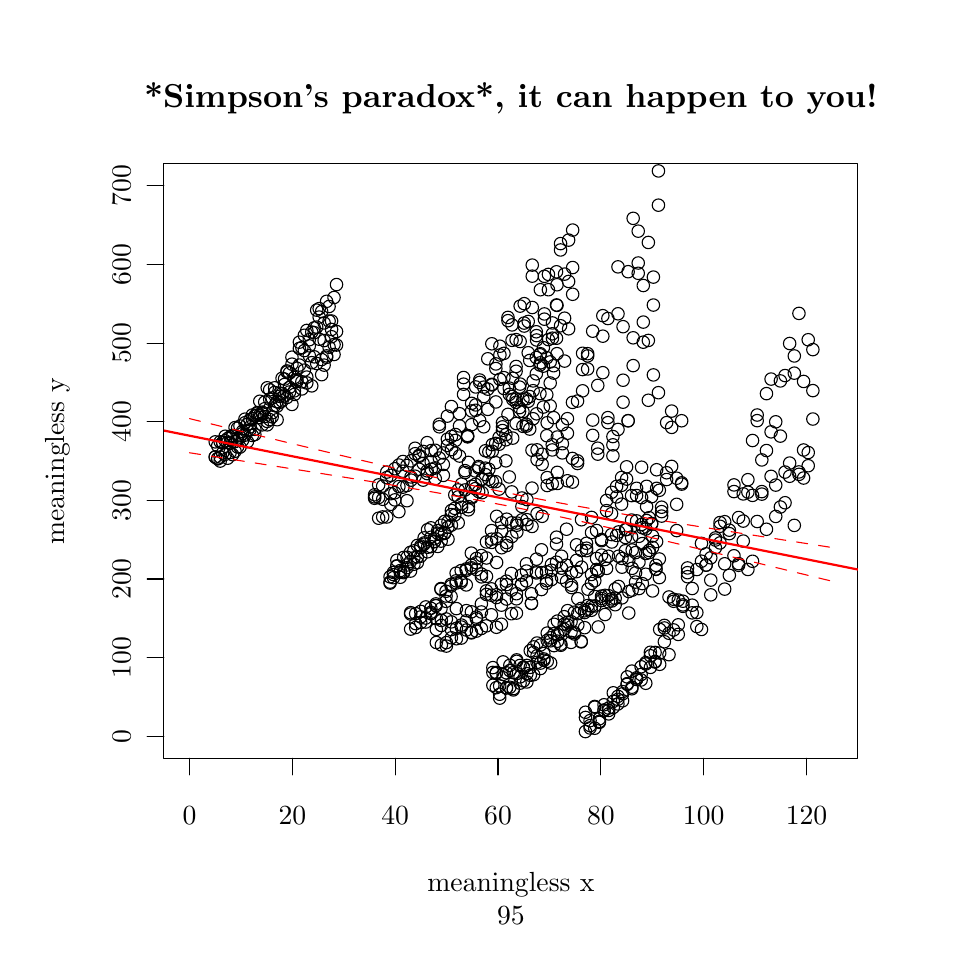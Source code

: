 % Created by tikzDevice version 0.6.1 on 2011-11-18 19:00:26
% !TEX encoding = UTF-8 Unicode
\begin{tikzpicture}[x=1pt,y=1pt]
\definecolor[named]{drawColor}{rgb}{0.00,0.00,0.00}
\definecolor[named]{fillColor}{rgb}{1.00,1.00,1.00}
\fill[color=fillColor,] (0,0) rectangle (325.21,325.21);
\begin{scope}
\path[clip] ( 49.20, 61.20) rectangle (300.01,276.01);
\definecolor[named]{drawColor}{rgb}{0.16,0.00,0.33}
\definecolor[named]{drawColor}{rgb}{0.00,0.00,0.00}

\draw[color=drawColor,line cap=round,line join=round,fill opacity=0.00,] ( 67.78,170.07) circle (  2.25);

\draw[color=drawColor,line cap=round,line join=round,fill opacity=0.00,] ( 68.67,169.52) circle (  2.25);

\draw[color=drawColor,line cap=round,line join=round,fill opacity=0.00,] ( 69.57,170.04) circle (  2.25);

\draw[color=drawColor,line cap=round,line join=round,fill opacity=0.00,] ( 70.46,171.54) circle (  2.25);

\draw[color=drawColor,line cap=round,line join=round,fill opacity=0.00,] ( 71.36,175.95) circle (  2.25);

\draw[color=drawColor,line cap=round,line join=round,fill opacity=0.00,] ( 72.25,176.72) circle (  2.25);

\draw[color=drawColor,line cap=round,line join=round,fill opacity=0.00,] ( 73.14,171.70) circle (  2.25);

\draw[color=drawColor,line cap=round,line join=round,fill opacity=0.00,] ( 74.04,177.81) circle (  2.25);

\draw[color=drawColor,line cap=round,line join=round,fill opacity=0.00,] ( 74.93,180.69) circle (  2.25);

\draw[color=drawColor,line cap=round,line join=round,fill opacity=0.00,] ( 75.83,176.29) circle (  2.25);

\draw[color=drawColor,line cap=round,line join=round,fill opacity=0.00,] ( 76.72,181.26) circle (  2.25);

\draw[color=drawColor,line cap=round,line join=round,fill opacity=0.00,] ( 77.62,178.55) circle (  2.25);

\draw[color=drawColor,line cap=round,line join=round,fill opacity=0.00,] ( 78.51,182.45) circle (  2.25);

\draw[color=drawColor,line cap=round,line join=round,fill opacity=0.00,] ( 79.40,181.91) circle (  2.25);

\draw[color=drawColor,line cap=round,line join=round,fill opacity=0.00,] ( 80.30,179.85) circle (  2.25);

\draw[color=drawColor,line cap=round,line join=round,fill opacity=0.00,] ( 81.19,185.24) circle (  2.25);

\draw[color=drawColor,line cap=round,line join=round,fill opacity=0.00,] ( 82.09,184.92) circle (  2.25);

\draw[color=drawColor,line cap=round,line join=round,fill opacity=0.00,] ( 82.98,185.23) circle (  2.25);

\draw[color=drawColor,line cap=round,line join=round,fill opacity=0.00,] ( 83.87,185.23) circle (  2.25);

\draw[color=drawColor,line cap=round,line join=round,fill opacity=0.00,] ( 84.77,186.27) circle (  2.25);

\draw[color=drawColor,line cap=round,line join=round,fill opacity=0.00,] ( 85.66,189.92) circle (  2.25);

\draw[color=drawColor,line cap=round,line join=round,fill opacity=0.00,] ( 86.56,195.08) circle (  2.25);

\draw[color=drawColor,line cap=round,line join=round,fill opacity=0.00,] ( 87.45,183.59) circle (  2.25);

\draw[color=drawColor,line cap=round,line join=round,fill opacity=0.00,] ( 88.35,191.36) circle (  2.25);

\draw[color=drawColor,line cap=round,line join=round,fill opacity=0.00,] ( 89.24,195.07) circle (  2.25);

\draw[color=drawColor,line cap=round,line join=round,fill opacity=0.00,] ( 90.13,188.45) circle (  2.25);

\draw[color=drawColor,line cap=round,line join=round,fill opacity=0.00,] ( 91.03,193.10) circle (  2.25);

\draw[color=drawColor,line cap=round,line join=round,fill opacity=0.00,] ( 91.92,198.51) circle (  2.25);

\draw[color=drawColor,line cap=round,line join=round,fill opacity=0.00,] ( 92.82,196.27) circle (  2.25);

\draw[color=drawColor,line cap=round,line join=round,fill opacity=0.00,] ( 93.71,191.59) circle (  2.25);

\draw[color=drawColor,line cap=round,line join=round,fill opacity=0.00,] ( 94.61,193.56) circle (  2.25);

\draw[color=drawColor,line cap=round,line join=round,fill opacity=0.00,] ( 95.50,206.14) circle (  2.25);

\draw[color=drawColor,line cap=round,line join=round,fill opacity=0.00,] ( 96.39,192.68) circle (  2.25);

\draw[color=drawColor,line cap=round,line join=round,fill opacity=0.00,] ( 97.29,197.94) circle (  2.25);

\draw[color=drawColor,line cap=round,line join=round,fill opacity=0.00,] ( 98.18,209.29) circle (  2.25);

\draw[color=drawColor,line cap=round,line join=round,fill opacity=0.00,] ( 99.08,194.66) circle (  2.25);

\draw[color=drawColor,line cap=round,line join=round,fill opacity=0.00,] ( 99.97,208.52) circle (  2.25);

\draw[color=drawColor,line cap=round,line join=round,fill opacity=0.00,] (100.86,198.95) circle (  2.25);

\draw[color=drawColor,line cap=round,line join=round,fill opacity=0.00,] (101.76,206.67) circle (  2.25);

\draw[color=drawColor,line cap=round,line join=round,fill opacity=0.00,] (102.65,195.77) circle (  2.25);

\draw[color=drawColor,line cap=round,line join=round,fill opacity=0.00,] (103.55,216.74) circle (  2.25);

\draw[color=drawColor,line cap=round,line join=round,fill opacity=0.00,] (104.44,223.15) circle (  2.25);

\draw[color=drawColor,line cap=round,line join=round,fill opacity=0.00,] (105.34,220.64) circle (  2.25);

\draw[color=drawColor,line cap=round,line join=round,fill opacity=0.00,] (106.23,205.27) circle (  2.25);

\draw[color=drawColor,line cap=round,line join=round,fill opacity=0.00,] (107.12,218.51) circle (  2.25);

\draw[color=drawColor,line cap=round,line join=round,fill opacity=0.00,] (108.02,206.09) circle (  2.25);

\draw[color=drawColor,line cap=round,line join=round,fill opacity=0.00,] (108.91,219.19) circle (  2.25);

\draw[color=drawColor,line cap=round,line join=round,fill opacity=0.00,] (109.81,213.53) circle (  2.25);

\draw[color=drawColor,line cap=round,line join=round,fill opacity=0.00,] (110.70,207.11) circle (  2.25);

\draw[color=drawColor,line cap=round,line join=round,fill opacity=0.00,] (111.60,210.53) circle (  2.25);

\draw[color=drawColor,line cap=round,line join=round,fill opacity=0.00,] ( 67.78,175.54) circle (  2.25);

\draw[color=drawColor,line cap=round,line join=round,fill opacity=0.00,] ( 68.67,174.10) circle (  2.25);

\draw[color=drawColor,line cap=round,line join=round,fill opacity=0.00,] ( 69.57,168.60) circle (  2.25);

\draw[color=drawColor,line cap=round,line join=round,fill opacity=0.00,] ( 70.46,175.23) circle (  2.25);

\draw[color=drawColor,line cap=round,line join=round,fill opacity=0.00,] ( 71.36,177.57) circle (  2.25);

\draw[color=drawColor,line cap=round,line join=round,fill opacity=0.00,] ( 72.25,175.36) circle (  2.25);

\draw[color=drawColor,line cap=round,line join=round,fill opacity=0.00,] ( 73.14,175.00) circle (  2.25);

\draw[color=drawColor,line cap=round,line join=round,fill opacity=0.00,] ( 74.04,177.58) circle (  2.25);

\draw[color=drawColor,line cap=round,line join=round,fill opacity=0.00,] ( 74.93,172.14) circle (  2.25);

\draw[color=drawColor,line cap=round,line join=round,fill opacity=0.00,] ( 75.83,173.71) circle (  2.25);

\draw[color=drawColor,line cap=round,line join=round,fill opacity=0.00,] ( 76.72,173.63) circle (  2.25);

\draw[color=drawColor,line cap=round,line join=round,fill opacity=0.00,] ( 77.62,179.32) circle (  2.25);

\draw[color=drawColor,line cap=round,line join=round,fill opacity=0.00,] ( 78.51,177.97) circle (  2.25);

\draw[color=drawColor,line cap=round,line join=round,fill opacity=0.00,] ( 79.40,175.60) circle (  2.25);

\draw[color=drawColor,line cap=round,line join=round,fill opacity=0.00,] ( 80.30,183.55) circle (  2.25);

\draw[color=drawColor,line cap=round,line join=round,fill opacity=0.00,] ( 81.19,177.85) circle (  2.25);

\draw[color=drawColor,line cap=round,line join=round,fill opacity=0.00,] ( 82.09,180.07) circle (  2.25);

\draw[color=drawColor,line cap=round,line join=round,fill opacity=0.00,] ( 82.98,186.14) circle (  2.25);

\draw[color=drawColor,line cap=round,line join=round,fill opacity=0.00,] ( 83.87,190.21) circle (  2.25);

\draw[color=drawColor,line cap=round,line join=round,fill opacity=0.00,] ( 84.77,185.80) circle (  2.25);

\draw[color=drawColor,line cap=round,line join=round,fill opacity=0.00,] ( 85.66,184.69) circle (  2.25);

\draw[color=drawColor,line cap=round,line join=round,fill opacity=0.00,] ( 86.56,181.69) circle (  2.25);

\draw[color=drawColor,line cap=round,line join=round,fill opacity=0.00,] ( 87.45,194.35) circle (  2.25);

\draw[color=drawColor,line cap=round,line join=round,fill opacity=0.00,] ( 88.35,184.59) circle (  2.25);

\draw[color=drawColor,line cap=round,line join=round,fill opacity=0.00,] ( 89.24,188.65) circle (  2.25);

\draw[color=drawColor,line cap=round,line join=round,fill opacity=0.00,] ( 90.13,183.54) circle (  2.25);

\draw[color=drawColor,line cap=round,line join=round,fill opacity=0.00,] ( 91.03,189.81) circle (  2.25);

\draw[color=drawColor,line cap=round,line join=round,fill opacity=0.00,] ( 91.92,193.02) circle (  2.25);

\draw[color=drawColor,line cap=round,line join=round,fill opacity=0.00,] ( 92.82,198.23) circle (  2.25);

\draw[color=drawColor,line cap=round,line join=round,fill opacity=0.00,] ( 93.71,201.16) circle (  2.25);

\draw[color=drawColor,line cap=round,line join=round,fill opacity=0.00,] ( 94.61,200.42) circle (  2.25);

\draw[color=drawColor,line cap=round,line join=round,fill opacity=0.00,] ( 95.50,189.06) circle (  2.25);

\draw[color=drawColor,line cap=round,line join=round,fill opacity=0.00,] ( 96.39,193.97) circle (  2.25);

\draw[color=drawColor,line cap=round,line join=round,fill opacity=0.00,] ( 97.29,197.34) circle (  2.25);

\draw[color=drawColor,line cap=round,line join=round,fill opacity=0.00,] ( 98.18,211.56) circle (  2.25);

\draw[color=drawColor,line cap=round,line join=round,fill opacity=0.00,] ( 99.08,197.24) circle (  2.25);

\draw[color=drawColor,line cap=round,line join=round,fill opacity=0.00,] ( 99.97,214.05) circle (  2.25);

\draw[color=drawColor,line cap=round,line join=round,fill opacity=0.00,] (100.86,215.81) circle (  2.25);

\draw[color=drawColor,line cap=round,line join=round,fill opacity=0.00,] (101.76,212.45) circle (  2.25);

\draw[color=drawColor,line cap=round,line join=round,fill opacity=0.00,] (102.65,215.21) circle (  2.25);

\draw[color=drawColor,line cap=round,line join=round,fill opacity=0.00,] (103.55,206.27) circle (  2.25);

\draw[color=drawColor,line cap=round,line join=round,fill opacity=0.00,] (104.44,203.85) circle (  2.25);

\draw[color=drawColor,line cap=round,line join=round,fill opacity=0.00,] (105.34,212.64) circle (  2.25);

\draw[color=drawColor,line cap=round,line join=round,fill opacity=0.00,] (106.23,199.82) circle (  2.25);

\draw[color=drawColor,line cap=round,line join=round,fill opacity=0.00,] (107.12,212.15) circle (  2.25);

\draw[color=drawColor,line cap=round,line join=round,fill opacity=0.00,] (108.02,226.32) circle (  2.25);

\draw[color=drawColor,line cap=round,line join=round,fill opacity=0.00,] (108.91,224.45) circle (  2.25);

\draw[color=drawColor,line cap=round,line join=round,fill opacity=0.00,] (109.81,216.16) circle (  2.25);

\draw[color=drawColor,line cap=round,line join=round,fill opacity=0.00,] (110.70,227.70) circle (  2.25);

\draw[color=drawColor,line cap=round,line join=round,fill opacity=0.00,] (111.60,215.41) circle (  2.25);

\draw[color=drawColor,line cap=round,line join=round,fill opacity=0.00,] ( 67.78,170.07) circle (  2.25);

\draw[color=drawColor,line cap=round,line join=round,fill opacity=0.00,] ( 68.67,169.40) circle (  2.25);

\draw[color=drawColor,line cap=round,line join=round,fill opacity=0.00,] ( 69.57,175.55) circle (  2.25);

\draw[color=drawColor,line cap=round,line join=round,fill opacity=0.00,] ( 70.46,175.35) circle (  2.25);

\draw[color=drawColor,line cap=round,line join=round,fill opacity=0.00,] ( 71.36,171.02) circle (  2.25);

\draw[color=drawColor,line cap=round,line join=round,fill opacity=0.00,] ( 72.25,169.64) circle (  2.25);

\draw[color=drawColor,line cap=round,line join=round,fill opacity=0.00,] ( 73.14,177.35) circle (  2.25);

\draw[color=drawColor,line cap=round,line join=round,fill opacity=0.00,] ( 74.04,170.91) circle (  2.25);

\draw[color=drawColor,line cap=round,line join=round,fill opacity=0.00,] ( 74.93,175.63) circle (  2.25);

\draw[color=drawColor,line cap=round,line join=round,fill opacity=0.00,] ( 75.83,180.48) circle (  2.25);

\draw[color=drawColor,line cap=round,line join=round,fill opacity=0.00,] ( 76.72,177.29) circle (  2.25);

\draw[color=drawColor,line cap=round,line join=round,fill opacity=0.00,] ( 77.62,176.08) circle (  2.25);

\draw[color=drawColor,line cap=round,line join=round,fill opacity=0.00,] ( 78.51,183.73) circle (  2.25);

\draw[color=drawColor,line cap=round,line join=round,fill opacity=0.00,] ( 79.40,179.65) circle (  2.25);

\draw[color=drawColor,line cap=round,line join=round,fill opacity=0.00,] ( 80.30,180.93) circle (  2.25);

\draw[color=drawColor,line cap=round,line join=round,fill opacity=0.00,] ( 81.19,183.94) circle (  2.25);

\draw[color=drawColor,line cap=round,line join=round,fill opacity=0.00,] ( 82.09,178.21) circle (  2.25);

\draw[color=drawColor,line cap=round,line join=round,fill opacity=0.00,] ( 82.98,185.91) circle (  2.25);

\draw[color=drawColor,line cap=round,line join=round,fill opacity=0.00,] ( 83.87,184.35) circle (  2.25);

\draw[color=drawColor,line cap=round,line join=round,fill opacity=0.00,] ( 84.77,181.69) circle (  2.25);

\draw[color=drawColor,line cap=round,line join=round,fill opacity=0.00,] ( 85.66,187.52) circle (  2.25);

\draw[color=drawColor,line cap=round,line join=round,fill opacity=0.00,] ( 86.56,182.93) circle (  2.25);

\draw[color=drawColor,line cap=round,line join=round,fill opacity=0.00,] ( 87.45,190.97) circle (  2.25);

\draw[color=drawColor,line cap=round,line join=round,fill opacity=0.00,] ( 88.35,186.04) circle (  2.25);

\draw[color=drawColor,line cap=round,line join=round,fill opacity=0.00,] ( 89.24,193.40) circle (  2.25);

\draw[color=drawColor,line cap=round,line join=round,fill opacity=0.00,] ( 90.13,190.07) circle (  2.25);

\draw[color=drawColor,line cap=round,line join=round,fill opacity=0.00,] ( 91.03,192.01) circle (  2.25);

\draw[color=drawColor,line cap=round,line join=round,fill opacity=0.00,] ( 91.92,190.34) circle (  2.25);

\draw[color=drawColor,line cap=round,line join=round,fill opacity=0.00,] ( 92.82,192.18) circle (  2.25);

\draw[color=drawColor,line cap=round,line join=round,fill opacity=0.00,] ( 93.71,200.78) circle (  2.25);

\draw[color=drawColor,line cap=round,line join=round,fill opacity=0.00,] ( 94.61,195.23) circle (  2.25);

\draw[color=drawColor,line cap=round,line join=round,fill opacity=0.00,] ( 95.50,203.62) circle (  2.25);

\draw[color=drawColor,line cap=round,line join=round,fill opacity=0.00,] ( 96.39,198.81) circle (  2.25);

\draw[color=drawColor,line cap=round,line join=round,fill opacity=0.00,] ( 97.29,202.13) circle (  2.25);

\draw[color=drawColor,line cap=round,line join=round,fill opacity=0.00,] ( 98.18,203.30) circle (  2.25);

\draw[color=drawColor,line cap=round,line join=round,fill opacity=0.00,] ( 99.08,209.61) circle (  2.25);

\draw[color=drawColor,line cap=round,line join=round,fill opacity=0.00,] ( 99.97,201.46) circle (  2.25);

\draw[color=drawColor,line cap=round,line join=round,fill opacity=0.00,] (100.86,196.83) circle (  2.25);

\draw[color=drawColor,line cap=round,line join=round,fill opacity=0.00,] (101.76,210.24) circle (  2.25);

\draw[color=drawColor,line cap=round,line join=round,fill opacity=0.00,] (102.65,204.15) circle (  2.25);

\draw[color=drawColor,line cap=round,line join=round,fill opacity=0.00,] (103.55,215.00) circle (  2.25);

\draw[color=drawColor,line cap=round,line join=round,fill opacity=0.00,] (104.44,217.01) circle (  2.25);

\draw[color=drawColor,line cap=round,line join=round,fill opacity=0.00,] (105.34,223.69) circle (  2.25);

\draw[color=drawColor,line cap=round,line join=round,fill opacity=0.00,] (106.23,222.64) circle (  2.25);

\draw[color=drawColor,line cap=round,line join=round,fill opacity=0.00,] (107.12,203.27) circle (  2.25);

\draw[color=drawColor,line cap=round,line join=round,fill opacity=0.00,] (108.02,206.61) circle (  2.25);

\draw[color=drawColor,line cap=round,line join=round,fill opacity=0.00,] (108.91,209.73) circle (  2.25);

\draw[color=drawColor,line cap=round,line join=round,fill opacity=0.00,] (109.81,219.21) circle (  2.25);

\draw[color=drawColor,line cap=round,line join=round,fill opacity=0.00,] (110.70,210.70) circle (  2.25);

\draw[color=drawColor,line cap=round,line join=round,fill opacity=0.00,] (111.60,232.38) circle (  2.25);

\draw[color=drawColor,line cap=round,line join=round,fill opacity=0.00,] (125.37,155.16) circle (  2.25);

\draw[color=drawColor,line cap=round,line join=round,fill opacity=0.00,] (126.83,159.99) circle (  2.25);

\draw[color=drawColor,line cap=round,line join=round,fill opacity=0.00,] (128.29,159.59) circle (  2.25);

\draw[color=drawColor,line cap=round,line join=round,fill opacity=0.00,] (129.75,148.39) circle (  2.25);

\draw[color=drawColor,line cap=round,line join=round,fill opacity=0.00,] (131.21,163.44) circle (  2.25);

\draw[color=drawColor,line cap=round,line join=round,fill opacity=0.00,] (132.68,154.58) circle (  2.25);

\draw[color=drawColor,line cap=round,line join=round,fill opacity=0.00,] (134.14,150.31) circle (  2.25);

\draw[color=drawColor,line cap=round,line join=round,fill opacity=0.00,] (135.60,164.93) circle (  2.25);

\draw[color=drawColor,line cap=round,line join=round,fill opacity=0.00,] (137.06,154.27) circle (  2.25);

\draw[color=drawColor,line cap=round,line join=round,fill opacity=0.00,] (138.52,162.86) circle (  2.25);

\draw[color=drawColor,line cap=round,line join=round,fill opacity=0.00,] (139.98,171.25) circle (  2.25);

\draw[color=drawColor,line cap=round,line join=round,fill opacity=0.00,] (141.44,170.30) circle (  2.25);

\draw[color=drawColor,line cap=round,line join=round,fill opacity=0.00,] (142.90,167.74) circle (  2.25);

\draw[color=drawColor,line cap=round,line join=round,fill opacity=0.00,] (144.36,175.26) circle (  2.25);

\draw[color=drawColor,line cap=round,line join=round,fill opacity=0.00,] (145.82,165.65) circle (  2.25);

\draw[color=drawColor,line cap=round,line join=round,fill opacity=0.00,] (147.28,162.24) circle (  2.25);

\draw[color=drawColor,line cap=round,line join=round,fill opacity=0.00,] (148.74,180.98) circle (  2.25);

\draw[color=drawColor,line cap=round,line join=round,fill opacity=0.00,] (150.20,163.42) circle (  2.25);

\draw[color=drawColor,line cap=round,line join=round,fill opacity=0.00,] (151.66,176.50) circle (  2.25);

\draw[color=drawColor,line cap=round,line join=round,fill opacity=0.00,] (153.12,177.49) circle (  2.25);

\draw[color=drawColor,line cap=round,line join=round,fill opacity=0.00,] (154.58,176.08) circle (  2.25);

\draw[color=drawColor,line cap=round,line join=round,fill opacity=0.00,] (156.04,185.71) circle (  2.25);

\draw[color=drawColor,line cap=round,line join=round,fill opacity=0.00,] (157.50,196.39) circle (  2.25);

\draw[color=drawColor,line cap=round,line join=round,fill opacity=0.00,] (158.96,177.37) circle (  2.25);

\draw[color=drawColor,line cap=round,line join=round,fill opacity=0.00,] (160.42,181.74) circle (  2.25);

\draw[color=drawColor,line cap=round,line join=round,fill opacity=0.00,] (161.88,186.95) circle (  2.25);

\draw[color=drawColor,line cap=round,line join=round,fill opacity=0.00,] (163.34,183.23) circle (  2.25);

\draw[color=drawColor,line cap=round,line join=round,fill opacity=0.00,] (164.80,195.31) circle (  2.25);

\draw[color=drawColor,line cap=round,line join=round,fill opacity=0.00,] (166.26,187.28) circle (  2.25);

\draw[color=drawColor,line cap=round,line join=round,fill opacity=0.00,] (167.72,210.98) circle (  2.25);

\draw[color=drawColor,line cap=round,line join=round,fill opacity=0.00,] (169.18,189.96) circle (  2.25);

\draw[color=drawColor,line cap=round,line join=round,fill opacity=0.00,] (170.64,206.93) circle (  2.25);

\draw[color=drawColor,line cap=round,line join=round,fill opacity=0.00,] (172.10,207.52) circle (  2.25);

\draw[color=drawColor,line cap=round,line join=round,fill opacity=0.00,] (173.56,220.51) circle (  2.25);

\draw[color=drawColor,line cap=round,line join=round,fill opacity=0.00,] (175.02,191.97) circle (  2.25);

\draw[color=drawColor,line cap=round,line join=round,fill opacity=0.00,] (176.49,202.78) circle (  2.25);

\draw[color=drawColor,line cap=round,line join=round,fill opacity=0.00,] (177.95,211.80) circle (  2.25);

\draw[color=drawColor,line cap=round,line join=round,fill opacity=0.00,] (179.41,225.48) circle (  2.25);

\draw[color=drawColor,line cap=round,line join=round,fill opacity=0.00,] (180.87,207.75) circle (  2.25);

\draw[color=drawColor,line cap=round,line join=round,fill opacity=0.00,] (182.33,235.42) circle (  2.25);

\draw[color=drawColor,line cap=round,line join=round,fill opacity=0.00,] (183.79,206.00) circle (  2.25);

\draw[color=drawColor,line cap=round,line join=round,fill opacity=0.00,] (185.25,207.39) circle (  2.25);

\draw[color=drawColor,line cap=round,line join=round,fill opacity=0.00,] (186.71,219.88) circle (  2.25);

\draw[color=drawColor,line cap=round,line join=round,fill opacity=0.00,] (188.17,212.49) circle (  2.25);

\draw[color=drawColor,line cap=round,line join=round,fill opacity=0.00,] (189.63,213.00) circle (  2.25);

\draw[color=drawColor,line cap=round,line join=round,fill opacity=0.00,] (191.09,225.01) circle (  2.25);

\draw[color=drawColor,line cap=round,line join=round,fill opacity=0.00,] (192.55,244.88) circle (  2.25);

\draw[color=drawColor,line cap=round,line join=round,fill opacity=0.00,] (194.01,220.23) circle (  2.25);

\draw[color=drawColor,line cap=round,line join=round,fill opacity=0.00,] (195.47,248.45) circle (  2.25);

\draw[color=drawColor,line cap=round,line join=round,fill opacity=0.00,] (196.93,228.87) circle (  2.25);

\draw[color=drawColor,line cap=round,line join=round,fill opacity=0.00,] (125.37,156.42) circle (  2.25);

\draw[color=drawColor,line cap=round,line join=round,fill opacity=0.00,] (126.83,147.95) circle (  2.25);

\draw[color=drawColor,line cap=round,line join=round,fill opacity=0.00,] (128.29,154.79) circle (  2.25);

\draw[color=drawColor,line cap=round,line join=round,fill opacity=0.00,] (129.75,162.62) circle (  2.25);

\draw[color=drawColor,line cap=round,line join=round,fill opacity=0.00,] (131.21,152.97) circle (  2.25);

\draw[color=drawColor,line cap=round,line join=round,fill opacity=0.00,] (132.68,165.83) circle (  2.25);

\draw[color=drawColor,line cap=round,line join=round,fill opacity=0.00,] (134.14,159.38) circle (  2.25);

\draw[color=drawColor,line cap=round,line join=round,fill opacity=0.00,] (135.60,168.44) circle (  2.25);

\draw[color=drawColor,line cap=round,line join=round,fill opacity=0.00,] (137.06,159.79) circle (  2.25);

\draw[color=drawColor,line cap=round,line join=round,fill opacity=0.00,] (138.52,168.67) circle (  2.25);

\draw[color=drawColor,line cap=round,line join=round,fill opacity=0.00,] (139.98,163.14) circle (  2.25);

\draw[color=drawColor,line cap=round,line join=round,fill opacity=0.00,] (141.44,170.67) circle (  2.25);

\draw[color=drawColor,line cap=round,line join=round,fill opacity=0.00,] (142.90,172.07) circle (  2.25);

\draw[color=drawColor,line cap=round,line join=round,fill opacity=0.00,] (144.36,164.09) circle (  2.25);

\draw[color=drawColor,line cap=round,line join=round,fill opacity=0.00,] (145.82,172.40) circle (  2.25);

\draw[color=drawColor,line cap=round,line join=round,fill opacity=0.00,] (147.28,166.10) circle (  2.25);

\draw[color=drawColor,line cap=round,line join=round,fill opacity=0.00,] (148.74,181.90) circle (  2.25);

\draw[color=drawColor,line cap=round,line join=round,fill opacity=0.00,] (150.20,167.38) circle (  2.25);

\draw[color=drawColor,line cap=round,line join=round,fill opacity=0.00,] (151.66,174.23) circle (  2.25);

\draw[color=drawColor,line cap=round,line join=round,fill opacity=0.00,] (153.12,188.30) circle (  2.25);

\draw[color=drawColor,line cap=round,line join=round,fill opacity=0.00,] (154.58,178.19) circle (  2.25);

\draw[color=drawColor,line cap=round,line join=round,fill opacity=0.00,] (156.04,181.30) circle (  2.25);

\draw[color=drawColor,line cap=round,line join=round,fill opacity=0.00,] (157.50,192.69) circle (  2.25);

\draw[color=drawColor,line cap=round,line join=round,fill opacity=0.00,] (158.96,177.85) circle (  2.25);

\draw[color=drawColor,line cap=round,line join=round,fill opacity=0.00,] (160.42,189.46) circle (  2.25);

\draw[color=drawColor,line cap=round,line join=round,fill opacity=0.00,] (161.88,188.89) circle (  2.25);

\draw[color=drawColor,line cap=round,line join=round,fill opacity=0.00,] (163.34,197.02) circle (  2.25);

\draw[color=drawColor,line cap=round,line join=round,fill opacity=0.00,] (164.80,180.98) circle (  2.25);

\draw[color=drawColor,line cap=round,line join=round,fill opacity=0.00,] (166.26,205.56) circle (  2.25);

\draw[color=drawColor,line cap=round,line join=round,fill opacity=0.00,] (167.72,196.10) circle (  2.25);

\draw[color=drawColor,line cap=round,line join=round,fill opacity=0.00,] (169.18,203.69) circle (  2.25);

\draw[color=drawColor,line cap=round,line join=round,fill opacity=0.00,] (170.64,210.10) circle (  2.25);

\draw[color=drawColor,line cap=round,line join=round,fill opacity=0.00,] (172.10,194.83) circle (  2.25);

\draw[color=drawColor,line cap=round,line join=round,fill opacity=0.00,] (173.56,219.33) circle (  2.25);

\draw[color=drawColor,line cap=round,line join=round,fill opacity=0.00,] (175.02,217.80) circle (  2.25);

\draw[color=drawColor,line cap=round,line join=round,fill opacity=0.00,] (176.49,212.48) circle (  2.25);

\draw[color=drawColor,line cap=round,line join=round,fill opacity=0.00,] (177.95,196.42) circle (  2.25);

\draw[color=drawColor,line cap=round,line join=round,fill opacity=0.00,] (179.41,218.47) circle (  2.25);

\draw[color=drawColor,line cap=round,line join=round,fill opacity=0.00,] (180.87,219.04) circle (  2.25);

\draw[color=drawColor,line cap=round,line join=round,fill opacity=0.00,] (182.33,239.41) circle (  2.25);

\draw[color=drawColor,line cap=round,line join=round,fill opacity=0.00,] (183.79,200.13) circle (  2.25);

\draw[color=drawColor,line cap=round,line join=round,fill opacity=0.00,] (185.25,230.51) circle (  2.25);

\draw[color=drawColor,line cap=round,line join=round,fill opacity=0.00,] (186.71,235.36) circle (  2.25);

\draw[color=drawColor,line cap=round,line join=round,fill opacity=0.00,] (188.17,230.52) circle (  2.25);

\draw[color=drawColor,line cap=round,line join=round,fill opacity=0.00,] (189.63,218.51) circle (  2.25);

\draw[color=drawColor,line cap=round,line join=round,fill opacity=0.00,] (191.09,236.99) circle (  2.25);

\draw[color=drawColor,line cap=round,line join=round,fill opacity=0.00,] (192.55,247.18) circle (  2.25);

\draw[color=drawColor,line cap=round,line join=round,fill opacity=0.00,] (194.01,236.16) circle (  2.25);

\draw[color=drawColor,line cap=round,line join=round,fill opacity=0.00,] (195.47,216.39) circle (  2.25);

\draw[color=drawColor,line cap=round,line join=round,fill opacity=0.00,] (196.93,238.53) circle (  2.25);

\draw[color=drawColor,line cap=round,line join=round,fill opacity=0.00,] (125.37,155.66) circle (  2.25);

\draw[color=drawColor,line cap=round,line join=round,fill opacity=0.00,] (126.83,155.45) circle (  2.25);

\draw[color=drawColor,line cap=round,line join=round,fill opacity=0.00,] (128.29,148.41) circle (  2.25);

\draw[color=drawColor,line cap=round,line join=round,fill opacity=0.00,] (129.75,164.62) circle (  2.25);

\draw[color=drawColor,line cap=round,line join=round,fill opacity=0.00,] (131.21,156.82) circle (  2.25);

\draw[color=drawColor,line cap=round,line join=round,fill opacity=0.00,] (132.68,157.14) circle (  2.25);

\draw[color=drawColor,line cap=round,line join=round,fill opacity=0.00,] (134.14,167.17) circle (  2.25);

\draw[color=drawColor,line cap=round,line join=round,fill opacity=0.00,] (135.60,159.18) circle (  2.25);

\draw[color=drawColor,line cap=round,line join=round,fill opacity=0.00,] (137.06,167.04) circle (  2.25);

\draw[color=drawColor,line cap=round,line join=round,fill opacity=0.00,] (138.52,161.72) circle (  2.25);

\draw[color=drawColor,line cap=round,line join=round,fill opacity=0.00,] (139.98,173.23) circle (  2.25);

\draw[color=drawColor,line cap=round,line join=round,fill opacity=0.00,] (141.44,165.64) circle (  2.25);

\draw[color=drawColor,line cap=round,line join=round,fill opacity=0.00,] (142.90,161.71) circle (  2.25);

\draw[color=drawColor,line cap=round,line join=round,fill opacity=0.00,] (144.36,165.06) circle (  2.25);

\draw[color=drawColor,line cap=round,line join=round,fill opacity=0.00,] (145.82,168.31) circle (  2.25);

\draw[color=drawColor,line cap=round,line join=round,fill opacity=0.00,] (147.28,172.50) circle (  2.25);

\draw[color=drawColor,line cap=round,line join=round,fill opacity=0.00,] (148.74,169.68) circle (  2.25);

\draw[color=drawColor,line cap=round,line join=round,fill opacity=0.00,] (150.20,171.52) circle (  2.25);

\draw[color=drawColor,line cap=round,line join=round,fill opacity=0.00,] (151.66,184.84) circle (  2.25);

\draw[color=drawColor,line cap=round,line join=round,fill opacity=0.00,] (153.12,172.76) circle (  2.25);

\draw[color=drawColor,line cap=round,line join=round,fill opacity=0.00,] (154.58,171.46) circle (  2.25);

\draw[color=drawColor,line cap=round,line join=round,fill opacity=0.00,] (156.04,170.41) circle (  2.25);

\draw[color=drawColor,line cap=round,line join=round,fill opacity=0.00,] (157.50,198.79) circle (  2.25);

\draw[color=drawColor,line cap=round,line join=round,fill opacity=0.00,] (158.96,177.45) circle (  2.25);

\draw[color=drawColor,line cap=round,line join=round,fill opacity=0.00,] (160.42,186.70) circle (  2.25);

\draw[color=drawColor,line cap=round,line join=round,fill opacity=0.00,] (161.88,195.38) circle (  2.25);

\draw[color=drawColor,line cap=round,line join=round,fill opacity=0.00,] (163.34,197.89) circle (  2.25);

\draw[color=drawColor,line cap=round,line join=round,fill opacity=0.00,] (164.80,191.93) circle (  2.25);

\draw[color=drawColor,line cap=round,line join=round,fill opacity=0.00,] (166.26,194.59) circle (  2.25);

\draw[color=drawColor,line cap=round,line join=round,fill opacity=0.00,] (167.72,196.34) circle (  2.25);

\draw[color=drawColor,line cap=round,line join=round,fill opacity=0.00,] (169.18,202.03) circle (  2.25);

\draw[color=drawColor,line cap=round,line join=round,fill opacity=0.00,] (170.64,198.15) circle (  2.25);

\draw[color=drawColor,line cap=round,line join=round,fill opacity=0.00,] (172.10,198.73) circle (  2.25);

\draw[color=drawColor,line cap=round,line join=round,fill opacity=0.00,] (173.56,185.48) circle (  2.25);

\draw[color=drawColor,line cap=round,line join=round,fill opacity=0.00,] (175.02,212.23) circle (  2.25);

\draw[color=drawColor,line cap=round,line join=round,fill opacity=0.00,] (176.49,201.05) circle (  2.25);

\draw[color=drawColor,line cap=round,line join=round,fill opacity=0.00,] (177.95,224.59) circle (  2.25);

\draw[color=drawColor,line cap=round,line join=round,fill opacity=0.00,] (179.41,217.39) circle (  2.25);

\draw[color=drawColor,line cap=round,line join=round,fill opacity=0.00,] (180.87,190.19) circle (  2.25);

\draw[color=drawColor,line cap=round,line join=round,fill opacity=0.00,] (182.33,224.09) circle (  2.25);

\draw[color=drawColor,line cap=round,line join=round,fill opacity=0.00,] (183.79,215.32) circle (  2.25);

\draw[color=drawColor,line cap=round,line join=round,fill opacity=0.00,] (185.25,204.09) circle (  2.25);

\draw[color=drawColor,line cap=round,line join=round,fill opacity=0.00,] (186.71,221.77) circle (  2.25);

\draw[color=drawColor,line cap=round,line join=round,fill opacity=0.00,] (188.17,236.06) circle (  2.25);

\draw[color=drawColor,line cap=round,line join=round,fill opacity=0.00,] (189.63,214.59) circle (  2.25);

\draw[color=drawColor,line cap=round,line join=round,fill opacity=0.00,] (191.09,212.99) circle (  2.25);

\draw[color=drawColor,line cap=round,line join=round,fill opacity=0.00,] (192.55,217.49) circle (  2.25);

\draw[color=drawColor,line cap=round,line join=round,fill opacity=0.00,] (194.01,204.73) circle (  2.25);

\draw[color=drawColor,line cap=round,line join=round,fill opacity=0.00,] (195.47,233.50) circle (  2.25);

\draw[color=drawColor,line cap=round,line join=round,fill opacity=0.00,] (196.93,252.07) circle (  2.25);

\draw[color=drawColor,line cap=round,line join=round,fill opacity=0.00,] (130.95,124.86) circle (  2.25);

\draw[color=drawColor,line cap=round,line join=round,fill opacity=0.00,] (132.18,126.47) circle (  2.25);

\draw[color=drawColor,line cap=round,line join=round,fill opacity=0.00,] (133.41,132.75) circle (  2.25);

\draw[color=drawColor,line cap=round,line join=round,fill opacity=0.00,] (134.64,128.40) circle (  2.25);

\draw[color=drawColor,line cap=round,line join=round,fill opacity=0.00,] (135.87,133.79) circle (  2.25);

\draw[color=drawColor,line cap=round,line join=round,fill opacity=0.00,] (137.10,133.82) circle (  2.25);

\draw[color=drawColor,line cap=round,line join=round,fill opacity=0.00,] (138.33,135.62) circle (  2.25);

\draw[color=drawColor,line cap=round,line join=round,fill opacity=0.00,] (139.56,133.64) circle (  2.25);

\draw[color=drawColor,line cap=round,line join=round,fill opacity=0.00,] (140.80,138.11) circle (  2.25);

\draw[color=drawColor,line cap=round,line join=round,fill opacity=0.00,] (142.03,137.92) circle (  2.25);

\draw[color=drawColor,line cap=round,line join=round,fill opacity=0.00,] (143.26,139.02) circle (  2.25);

\draw[color=drawColor,line cap=round,line join=round,fill opacity=0.00,] (144.49,135.82) circle (  2.25);

\draw[color=drawColor,line cap=round,line join=round,fill opacity=0.00,] (145.72,144.47) circle (  2.25);

\draw[color=drawColor,line cap=round,line join=round,fill opacity=0.00,] (146.95,140.53) circle (  2.25);

\draw[color=drawColor,line cap=round,line join=round,fill opacity=0.00,] (148.18,142.52) circle (  2.25);

\draw[color=drawColor,line cap=round,line join=round,fill opacity=0.00,] (149.41,145.40) circle (  2.25);

\draw[color=drawColor,line cap=round,line join=round,fill opacity=0.00,] (150.64,142.45) circle (  2.25);

\draw[color=drawColor,line cap=round,line join=round,fill opacity=0.00,] (151.88,146.66) circle (  2.25);

\draw[color=drawColor,line cap=round,line join=round,fill opacity=0.00,] (153.11,149.26) circle (  2.25);

\draw[color=drawColor,line cap=round,line join=round,fill opacity=0.00,] (154.34,151.50) circle (  2.25);

\draw[color=drawColor,line cap=round,line join=round,fill opacity=0.00,] (155.57,158.18) circle (  2.25);

\draw[color=drawColor,line cap=round,line join=round,fill opacity=0.00,] (156.80,153.18) circle (  2.25);

\draw[color=drawColor,line cap=round,line join=round,fill opacity=0.00,] (158.03,164.44) circle (  2.25);

\draw[color=drawColor,line cap=round,line join=round,fill opacity=0.00,] (159.26,168.12) circle (  2.25);

\draw[color=drawColor,line cap=round,line join=round,fill opacity=0.00,] (160.49,159.48) circle (  2.25);

\draw[color=drawColor,line cap=round,line join=round,fill opacity=0.00,] (161.72,160.17) circle (  2.25);

\draw[color=drawColor,line cap=round,line join=round,fill opacity=0.00,] (162.96,157.59) circle (  2.25);

\draw[color=drawColor,line cap=round,line join=round,fill opacity=0.00,] (164.19,161.99) circle (  2.25);

\draw[color=drawColor,line cap=round,line join=round,fill opacity=0.00,] (165.42,172.32) circle (  2.25);

\draw[color=drawColor,line cap=round,line join=round,fill opacity=0.00,] (166.65,165.64) circle (  2.25);

\draw[color=drawColor,line cap=round,line join=round,fill opacity=0.00,] (167.88,172.13) circle (  2.25);

\draw[color=drawColor,line cap=round,line join=round,fill opacity=0.00,] (169.11,168.03) circle (  2.25);

\draw[color=drawColor,line cap=round,line join=round,fill opacity=0.00,] (170.34,177.12) circle (  2.25);

\draw[color=drawColor,line cap=round,line join=round,fill opacity=0.00,] (171.57,179.63) circle (  2.25);

\draw[color=drawColor,line cap=round,line join=round,fill opacity=0.00,] (172.80,178.16) circle (  2.25);

\draw[color=drawColor,line cap=round,line join=round,fill opacity=0.00,] (174.03,194.97) circle (  2.25);

\draw[color=drawColor,line cap=round,line join=round,fill opacity=0.00,] (175.27,198.51) circle (  2.25);

\draw[color=drawColor,line cap=round,line join=round,fill opacity=0.00,] (176.50,182.16) circle (  2.25);

\draw[color=drawColor,line cap=round,line join=round,fill opacity=0.00,] (177.73,186.50) circle (  2.25);

\draw[color=drawColor,line cap=round,line join=round,fill opacity=0.00,] (178.96,186.47) circle (  2.25);

\draw[color=drawColor,line cap=round,line join=round,fill opacity=0.00,] (180.19,181.22) circle (  2.25);

\draw[color=drawColor,line cap=round,line join=round,fill opacity=0.00,] (181.42,180.16) circle (  2.25);

\draw[color=drawColor,line cap=round,line join=round,fill opacity=0.00,] (182.65,194.02) circle (  2.25);

\draw[color=drawColor,line cap=round,line join=round,fill opacity=0.00,] (183.88,185.67) circle (  2.25);

\draw[color=drawColor,line cap=round,line join=round,fill opacity=0.00,] (185.11,192.98) circle (  2.25);

\draw[color=drawColor,line cap=round,line join=round,fill opacity=0.00,] (186.35,202.91) circle (  2.25);

\draw[color=drawColor,line cap=round,line join=round,fill opacity=0.00,] (187.58,192.58) circle (  2.25);

\draw[color=drawColor,line cap=round,line join=round,fill opacity=0.00,] (188.81,196.81) circle (  2.25);

\draw[color=drawColor,line cap=round,line join=round,fill opacity=0.00,] (190.04,184.29) circle (  2.25);

\draw[color=drawColor,line cap=round,line join=round,fill opacity=0.00,] (191.27,207.41) circle (  2.25);

\draw[color=drawColor,line cap=round,line join=round,fill opacity=0.00,] (130.95,124.52) circle (  2.25);

\draw[color=drawColor,line cap=round,line join=round,fill opacity=0.00,] (132.18,128.36) circle (  2.25);

\draw[color=drawColor,line cap=round,line join=round,fill opacity=0.00,] (133.41,130.58) circle (  2.25);

\draw[color=drawColor,line cap=round,line join=round,fill opacity=0.00,] (134.64,126.62) circle (  2.25);

\draw[color=drawColor,line cap=round,line join=round,fill opacity=0.00,] (135.87,128.68) circle (  2.25);

\draw[color=drawColor,line cap=round,line join=round,fill opacity=0.00,] (137.10,130.08) circle (  2.25);

\draw[color=drawColor,line cap=round,line join=round,fill opacity=0.00,] (138.33,132.37) circle (  2.25);

\draw[color=drawColor,line cap=round,line join=round,fill opacity=0.00,] (139.56,131.32) circle (  2.25);

\draw[color=drawColor,line cap=round,line join=round,fill opacity=0.00,] (140.80,133.97) circle (  2.25);

\draw[color=drawColor,line cap=round,line join=round,fill opacity=0.00,] (142.03,134.23) circle (  2.25);

\draw[color=drawColor,line cap=round,line join=round,fill opacity=0.00,] (143.26,138.58) circle (  2.25);

\draw[color=drawColor,line cap=round,line join=round,fill opacity=0.00,] (144.49,143.79) circle (  2.25);

\draw[color=drawColor,line cap=round,line join=round,fill opacity=0.00,] (145.72,137.68) circle (  2.25);

\draw[color=drawColor,line cap=round,line join=round,fill opacity=0.00,] (146.95,139.53) circle (  2.25);

\draw[color=drawColor,line cap=round,line join=round,fill opacity=0.00,] (148.18,137.75) circle (  2.25);

\draw[color=drawColor,line cap=round,line join=round,fill opacity=0.00,] (149.41,142.23) circle (  2.25);

\draw[color=drawColor,line cap=round,line join=round,fill opacity=0.00,] (150.64,146.79) circle (  2.25);

\draw[color=drawColor,line cap=round,line join=round,fill opacity=0.00,] (151.88,144.71) circle (  2.25);

\draw[color=drawColor,line cap=round,line join=round,fill opacity=0.00,] (153.11,145.46) circle (  2.25);

\draw[color=drawColor,line cap=round,line join=round,fill opacity=0.00,] (154.34,156.37) circle (  2.25);

\draw[color=drawColor,line cap=round,line join=round,fill opacity=0.00,] (155.57,155.65) circle (  2.25);

\draw[color=drawColor,line cap=round,line join=round,fill opacity=0.00,] (156.80,151.89) circle (  2.25);

\draw[color=drawColor,line cap=round,line join=round,fill opacity=0.00,] (158.03,165.13) circle (  2.25);

\draw[color=drawColor,line cap=round,line join=round,fill opacity=0.00,] (159.26,152.14) circle (  2.25);

\draw[color=drawColor,line cap=round,line join=round,fill opacity=0.00,] (160.49,155.34) circle (  2.25);

\draw[color=drawColor,line cap=round,line join=round,fill opacity=0.00,] (161.72,165.03) circle (  2.25);

\draw[color=drawColor,line cap=round,line join=round,fill opacity=0.00,] (162.96,166.14) circle (  2.25);

\draw[color=drawColor,line cap=round,line join=round,fill opacity=0.00,] (164.19,162.14) circle (  2.25);

\draw[color=drawColor,line cap=round,line join=round,fill opacity=0.00,] (165.42,166.03) circle (  2.25);

\draw[color=drawColor,line cap=round,line join=round,fill opacity=0.00,] (166.65,171.89) circle (  2.25);

\draw[color=drawColor,line cap=round,line join=round,fill opacity=0.00,] (167.88,161.19) circle (  2.25);

\draw[color=drawColor,line cap=round,line join=round,fill opacity=0.00,] (169.11,161.14) circle (  2.25);

\draw[color=drawColor,line cap=round,line join=round,fill opacity=0.00,] (170.34,174.69) circle (  2.25);

\draw[color=drawColor,line cap=round,line join=round,fill opacity=0.00,] (171.57,180.96) circle (  2.25);

\draw[color=drawColor,line cap=round,line join=round,fill opacity=0.00,] (172.80,176.29) circle (  2.25);

\draw[color=drawColor,line cap=round,line join=round,fill opacity=0.00,] (174.03,192.70) circle (  2.25);

\draw[color=drawColor,line cap=round,line join=round,fill opacity=0.00,] (175.27,176.90) circle (  2.25);

\draw[color=drawColor,line cap=round,line join=round,fill opacity=0.00,] (176.50,189.83) circle (  2.25);

\draw[color=drawColor,line cap=round,line join=round,fill opacity=0.00,] (177.73,195.33) circle (  2.25);

\draw[color=drawColor,line cap=round,line join=round,fill opacity=0.00,] (178.96,190.80) circle (  2.25);

\draw[color=drawColor,line cap=round,line join=round,fill opacity=0.00,] (180.19,181.90) circle (  2.25);

\draw[color=drawColor,line cap=round,line join=round,fill opacity=0.00,] (181.42,204.95) circle (  2.25);

\draw[color=drawColor,line cap=round,line join=round,fill opacity=0.00,] (182.65,183.89) circle (  2.25);

\draw[color=drawColor,line cap=round,line join=round,fill opacity=0.00,] (183.88,212.35) circle (  2.25);

\draw[color=drawColor,line cap=round,line join=round,fill opacity=0.00,] (185.11,207.01) circle (  2.25);

\draw[color=drawColor,line cap=round,line join=round,fill opacity=0.00,] (186.35,209.59) circle (  2.25);

\draw[color=drawColor,line cap=round,line join=round,fill opacity=0.00,] (187.58,177.77) circle (  2.25);

\draw[color=drawColor,line cap=round,line join=round,fill opacity=0.00,] (188.81,204.43) circle (  2.25);

\draw[color=drawColor,line cap=round,line join=round,fill opacity=0.00,] (190.04,203.06) circle (  2.25);

\draw[color=drawColor,line cap=round,line join=round,fill opacity=0.00,] (191.27,224.88) circle (  2.25);

\draw[color=drawColor,line cap=round,line join=round,fill opacity=0.00,] (130.95,126.77) circle (  2.25);

\draw[color=drawColor,line cap=round,line join=round,fill opacity=0.00,] (132.18,127.59) circle (  2.25);

\draw[color=drawColor,line cap=round,line join=round,fill opacity=0.00,] (133.41,130.75) circle (  2.25);

\draw[color=drawColor,line cap=round,line join=round,fill opacity=0.00,] (134.64,129.04) circle (  2.25);

\draw[color=drawColor,line cap=round,line join=round,fill opacity=0.00,] (135.87,128.28) circle (  2.25);

\draw[color=drawColor,line cap=round,line join=round,fill opacity=0.00,] (137.10,131.05) circle (  2.25);

\draw[color=drawColor,line cap=round,line join=round,fill opacity=0.00,] (138.33,128.84) circle (  2.25);

\draw[color=drawColor,line cap=round,line join=round,fill opacity=0.00,] (139.56,136.14) circle (  2.25);

\draw[color=drawColor,line cap=round,line join=round,fill opacity=0.00,] (140.80,131.90) circle (  2.25);

\draw[color=drawColor,line cap=round,line join=round,fill opacity=0.00,] (142.03,137.34) circle (  2.25);

\draw[color=drawColor,line cap=round,line join=round,fill opacity=0.00,] (143.26,140.85) circle (  2.25);

\draw[color=drawColor,line cap=round,line join=round,fill opacity=0.00,] (144.49,137.47) circle (  2.25);

\draw[color=drawColor,line cap=round,line join=round,fill opacity=0.00,] (145.72,141.07) circle (  2.25);

\draw[color=drawColor,line cap=round,line join=round,fill opacity=0.00,] (146.95,139.49) circle (  2.25);

\draw[color=drawColor,line cap=round,line join=round,fill opacity=0.00,] (148.18,143.48) circle (  2.25);

\draw[color=drawColor,line cap=round,line join=round,fill opacity=0.00,] (149.41,139.68) circle (  2.25);

\draw[color=drawColor,line cap=round,line join=round,fill opacity=0.00,] (150.64,142.70) circle (  2.25);

\draw[color=drawColor,line cap=round,line join=round,fill opacity=0.00,] (151.88,140.38) circle (  2.25);

\draw[color=drawColor,line cap=round,line join=round,fill opacity=0.00,] (153.11,150.72) circle (  2.25);

\draw[color=drawColor,line cap=round,line join=round,fill opacity=0.00,] (154.34,149.11) circle (  2.25);

\draw[color=drawColor,line cap=round,line join=round,fill opacity=0.00,] (155.57,146.29) circle (  2.25);

\draw[color=drawColor,line cap=round,line join=round,fill opacity=0.00,] (156.80,160.30) circle (  2.25);

\draw[color=drawColor,line cap=round,line join=round,fill opacity=0.00,] (158.03,158.16) circle (  2.25);

\draw[color=drawColor,line cap=round,line join=round,fill opacity=0.00,] (159.26,150.98) circle (  2.25);

\draw[color=drawColor,line cap=round,line join=round,fill opacity=0.00,] (160.49,155.74) circle (  2.25);

\draw[color=drawColor,line cap=round,line join=round,fill opacity=0.00,] (161.72,158.63) circle (  2.25);

\draw[color=drawColor,line cap=round,line join=round,fill opacity=0.00,] (162.96,166.64) circle (  2.25);

\draw[color=drawColor,line cap=round,line join=round,fill opacity=0.00,] (164.19,157.18) circle (  2.25);

\draw[color=drawColor,line cap=round,line join=round,fill opacity=0.00,] (165.42,163.69) circle (  2.25);

\draw[color=drawColor,line cap=round,line join=round,fill opacity=0.00,] (166.65,162.01) circle (  2.25);

\draw[color=drawColor,line cap=round,line join=round,fill opacity=0.00,] (167.88,174.54) circle (  2.25);

\draw[color=drawColor,line cap=round,line join=round,fill opacity=0.00,] (169.11,174.99) circle (  2.25);

\draw[color=drawColor,line cap=round,line join=round,fill opacity=0.00,] (170.34,158.48) circle (  2.25);

\draw[color=drawColor,line cap=round,line join=round,fill opacity=0.00,] (171.57,182.46) circle (  2.25);

\draw[color=drawColor,line cap=round,line join=round,fill opacity=0.00,] (172.80,168.68) circle (  2.25);

\draw[color=drawColor,line cap=round,line join=round,fill opacity=0.00,] (174.03,162.86) circle (  2.25);

\draw[color=drawColor,line cap=round,line join=round,fill opacity=0.00,] (175.27,190.91) circle (  2.25);

\draw[color=drawColor,line cap=round,line join=round,fill opacity=0.00,] (176.50,190.99) circle (  2.25);

\draw[color=drawColor,line cap=round,line join=round,fill opacity=0.00,] (177.73,187.91) circle (  2.25);

\draw[color=drawColor,line cap=round,line join=round,fill opacity=0.00,] (178.96,181.16) circle (  2.25);

\draw[color=drawColor,line cap=round,line join=round,fill opacity=0.00,] (180.19,191.09) circle (  2.25);

\draw[color=drawColor,line cap=round,line join=round,fill opacity=0.00,] (181.42,191.91) circle (  2.25);

\draw[color=drawColor,line cap=round,line join=round,fill opacity=0.00,] (182.65,197.56) circle (  2.25);

\draw[color=drawColor,line cap=round,line join=round,fill opacity=0.00,] (183.88,213.93) circle (  2.25);

\draw[color=drawColor,line cap=round,line join=round,fill opacity=0.00,] (185.11,203.31) circle (  2.25);

\draw[color=drawColor,line cap=round,line join=round,fill opacity=0.00,] (186.35,188.12) circle (  2.25);

\draw[color=drawColor,line cap=round,line join=round,fill opacity=0.00,] (187.58,205.94) circle (  2.25);

\draw[color=drawColor,line cap=round,line join=round,fill opacity=0.00,] (188.81,188.56) circle (  2.25);

\draw[color=drawColor,line cap=round,line join=round,fill opacity=0.00,] (190.04,200.41) circle (  2.25);

\draw[color=drawColor,line cap=round,line join=round,fill opacity=0.00,] (191.27,232.31) circle (  2.25);

\draw[color=drawColor,line cap=round,line join=round,fill opacity=0.00,] (138.38,113.82) circle (  2.25);

\draw[color=drawColor,line cap=round,line join=round,fill opacity=0.00,] (140.21,108.46) circle (  2.25);

\draw[color=drawColor,line cap=round,line join=round,fill opacity=0.00,] (142.03,110.25) circle (  2.25);

\draw[color=drawColor,line cap=round,line join=round,fill opacity=0.00,] (143.86,111.88) circle (  2.25);

\draw[color=drawColor,line cap=round,line join=round,fill opacity=0.00,] (145.69,113.43) circle (  2.25);

\draw[color=drawColor,line cap=round,line join=round,fill opacity=0.00,] (147.52,116.36) circle (  2.25);

\draw[color=drawColor,line cap=round,line join=round,fill opacity=0.00,] (149.34,122.27) circle (  2.25);

\draw[color=drawColor,line cap=round,line join=round,fill opacity=0.00,] (151.17,117.91) circle (  2.25);

\draw[color=drawColor,line cap=round,line join=round,fill opacity=0.00,] (153.00,124.07) circle (  2.25);

\draw[color=drawColor,line cap=round,line join=round,fill opacity=0.00,] (154.83,128.10) circle (  2.25);

\draw[color=drawColor,line cap=round,line join=round,fill opacity=0.00,] (156.65,129.03) circle (  2.25);

\draw[color=drawColor,line cap=round,line join=round,fill opacity=0.00,] (158.48,129.62) circle (  2.25);

\draw[color=drawColor,line cap=round,line join=round,fill opacity=0.00,] (160.31,135.34) circle (  2.25);

\draw[color=drawColor,line cap=round,line join=round,fill opacity=0.00,] (162.14,129.37) circle (  2.25);

\draw[color=drawColor,line cap=round,line join=round,fill opacity=0.00,] (163.97,134.47) circle (  2.25);

\draw[color=drawColor,line cap=round,line join=round,fill opacity=0.00,] (165.79,126.92) circle (  2.25);

\draw[color=drawColor,line cap=round,line join=round,fill opacity=0.00,] (167.62,140.36) circle (  2.25);

\draw[color=drawColor,line cap=round,line join=round,fill opacity=0.00,] (169.45,148.63) circle (  2.25);

\draw[color=drawColor,line cap=round,line join=round,fill opacity=0.00,] (171.28,146.27) circle (  2.25);

\draw[color=drawColor,line cap=round,line join=round,fill opacity=0.00,] (173.10,139.16) circle (  2.25);

\draw[color=drawColor,line cap=round,line join=round,fill opacity=0.00,] (174.93,141.31) circle (  2.25);

\draw[color=drawColor,line cap=round,line join=round,fill opacity=0.00,] (176.76,146.20) circle (  2.25);

\draw[color=drawColor,line cap=round,line join=round,fill opacity=0.00,] (178.59,155.25) circle (  2.25);

\draw[color=drawColor,line cap=round,line join=round,fill opacity=0.00,] (180.41,147.42) circle (  2.25);

\draw[color=drawColor,line cap=round,line join=round,fill opacity=0.00,] (182.24,172.52) circle (  2.25);

\draw[color=drawColor,line cap=round,line join=round,fill opacity=0.00,] (184.07,149.61) circle (  2.25);

\draw[color=drawColor,line cap=round,line join=round,fill opacity=0.00,] (185.90,148.64) circle (  2.25);

\draw[color=drawColor,line cap=round,line join=round,fill opacity=0.00,] (187.72,159.77) circle (  2.25);

\draw[color=drawColor,line cap=round,line join=round,fill opacity=0.00,] (189.55,160.40) circle (  2.25);

\draw[color=drawColor,line cap=round,line join=round,fill opacity=0.00,] (191.38,177.29) circle (  2.25);

\draw[color=drawColor,line cap=round,line join=round,fill opacity=0.00,] (193.21,181.75) circle (  2.25);

\draw[color=drawColor,line cap=round,line join=round,fill opacity=0.00,] (195.04,161.48) circle (  2.25);

\draw[color=drawColor,line cap=round,line join=round,fill opacity=0.00,] (196.86,169.55) circle (  2.25);

\draw[color=drawColor,line cap=round,line join=round,fill opacity=0.00,] (198.69,168.67) circle (  2.25);

\draw[color=drawColor,line cap=round,line join=round,fill opacity=0.00,] (200.52,193.98) circle (  2.25);

\draw[color=drawColor,line cap=round,line join=round,fill opacity=0.00,] (202.35,201.88) circle (  2.25);

\draw[color=drawColor,line cap=round,line join=round,fill opacity=0.00,] (204.17,177.90) circle (  2.25);

\draw[color=drawColor,line cap=round,line join=round,fill opacity=0.00,] (206.00,171.11) circle (  2.25);

\draw[color=drawColor,line cap=round,line join=round,fill opacity=0.00,] (207.83,200.54) circle (  2.25);

\draw[color=drawColor,line cap=round,line join=round,fill opacity=0.00,] (209.66,182.48) circle (  2.25);

\draw[color=drawColor,line cap=round,line join=round,fill opacity=0.00,] (211.48,170.50) circle (  2.25);

\draw[color=drawColor,line cap=round,line join=round,fill opacity=0.00,] (213.31,180.02) circle (  2.25);

\draw[color=drawColor,line cap=round,line join=round,fill opacity=0.00,] (215.14,217.16) circle (  2.25);

\draw[color=drawColor,line cap=round,line join=round,fill opacity=0.00,] (216.97,183.20) circle (  2.25);

\draw[color=drawColor,line cap=round,line join=round,fill opacity=0.00,] (218.79,203.09) circle (  2.25);

\draw[color=drawColor,line cap=round,line join=round,fill opacity=0.00,] (220.62,240.17) circle (  2.25);

\draw[color=drawColor,line cap=round,line join=round,fill opacity=0.00,] (222.45,211.56) circle (  2.25);

\draw[color=drawColor,line cap=round,line join=round,fill opacity=0.00,] (224.28,190.57) circle (  2.25);

\draw[color=drawColor,line cap=round,line join=round,fill opacity=0.00,] (226.10,224.98) circle (  2.25);

\draw[color=drawColor,line cap=round,line join=round,fill opacity=0.00,] (227.93,273.44) circle (  2.25);

\draw[color=drawColor,line cap=round,line join=round,fill opacity=0.00,] (138.38,113.33) circle (  2.25);

\draw[color=drawColor,line cap=round,line join=round,fill opacity=0.00,] (140.21,113.46) circle (  2.25);

\draw[color=drawColor,line cap=round,line join=round,fill opacity=0.00,] (142.03,114.27) circle (  2.25);

\draw[color=drawColor,line cap=round,line join=round,fill opacity=0.00,] (143.86,110.44) circle (  2.25);

\draw[color=drawColor,line cap=round,line join=round,fill opacity=0.00,] (145.69,115.39) circle (  2.25);

\draw[color=drawColor,line cap=round,line join=round,fill opacity=0.00,] (147.52,116.98) circle (  2.25);

\draw[color=drawColor,line cap=round,line join=round,fill opacity=0.00,] (149.34,122.53) circle (  2.25);

\draw[color=drawColor,line cap=round,line join=round,fill opacity=0.00,] (151.17,121.55) circle (  2.25);

\draw[color=drawColor,line cap=round,line join=round,fill opacity=0.00,] (153.00,119.66) circle (  2.25);

\draw[color=drawColor,line cap=round,line join=round,fill opacity=0.00,] (154.83,125.33) circle (  2.25);

\draw[color=drawColor,line cap=round,line join=round,fill opacity=0.00,] (156.65,125.36) circle (  2.25);

\draw[color=drawColor,line cap=round,line join=round,fill opacity=0.00,] (158.48,123.84) circle (  2.25);

\draw[color=drawColor,line cap=round,line join=round,fill opacity=0.00,] (160.31,130.04) circle (  2.25);

\draw[color=drawColor,line cap=round,line join=round,fill opacity=0.00,] (162.14,131.88) circle (  2.25);

\draw[color=drawColor,line cap=round,line join=round,fill opacity=0.00,] (163.97,126.76) circle (  2.25);

\draw[color=drawColor,line cap=round,line join=round,fill opacity=0.00,] (165.79,133.58) circle (  2.25);

\draw[color=drawColor,line cap=round,line join=round,fill opacity=0.00,] (167.62,139.21) circle (  2.25);

\draw[color=drawColor,line cap=round,line join=round,fill opacity=0.00,] (169.45,140.56) circle (  2.25);

\draw[color=drawColor,line cap=round,line join=round,fill opacity=0.00,] (171.28,143.23) circle (  2.25);

\draw[color=drawColor,line cap=round,line join=round,fill opacity=0.00,] (173.10,138.08) circle (  2.25);

\draw[color=drawColor,line cap=round,line join=round,fill opacity=0.00,] (174.93,146.29) circle (  2.25);

\draw[color=drawColor,line cap=round,line join=round,fill opacity=0.00,] (176.76,142.95) circle (  2.25);

\draw[color=drawColor,line cap=round,line join=round,fill opacity=0.00,] (178.59,152.19) circle (  2.25);

\draw[color=drawColor,line cap=round,line join=round,fill opacity=0.00,] (180.41,145.71) circle (  2.25);

\draw[color=drawColor,line cap=round,line join=round,fill opacity=0.00,] (182.24,158.83) circle (  2.25);

\draw[color=drawColor,line cap=round,line join=round,fill opacity=0.00,] (184.07,169.09) circle (  2.25);

\draw[color=drawColor,line cap=round,line join=round,fill opacity=0.00,] (185.90,167.45) circle (  2.25);

\draw[color=drawColor,line cap=round,line join=round,fill opacity=0.00,] (187.72,162.63) circle (  2.25);

\draw[color=drawColor,line cap=round,line join=round,fill opacity=0.00,] (189.55,172.62) circle (  2.25);

\draw[color=drawColor,line cap=round,line join=round,fill opacity=0.00,] (191.38,160.51) circle (  2.25);

\draw[color=drawColor,line cap=round,line join=round,fill opacity=0.00,] (193.21,171.55) circle (  2.25);

\draw[color=drawColor,line cap=round,line join=round,fill opacity=0.00,] (195.04,178.66) circle (  2.25);

\draw[color=drawColor,line cap=round,line join=round,fill opacity=0.00,] (196.86,189.81) circle (  2.25);

\draw[color=drawColor,line cap=round,line join=round,fill opacity=0.00,] (198.69,190.29) circle (  2.25);

\draw[color=drawColor,line cap=round,line join=round,fill opacity=0.00,] (200.52,201.66) circle (  2.25);

\draw[color=drawColor,line cap=round,line join=round,fill opacity=0.00,] (202.35,207.40) circle (  2.25);

\draw[color=drawColor,line cap=round,line join=round,fill opacity=0.00,] (204.17,183.42) circle (  2.25);

\draw[color=drawColor,line cap=round,line join=round,fill opacity=0.00,] (206.00,195.95) circle (  2.25);

\draw[color=drawColor,line cap=round,line join=round,fill opacity=0.00,] (207.83,221.14) circle (  2.25);

\draw[color=drawColor,line cap=round,line join=round,fill opacity=0.00,] (209.66,220.11) circle (  2.25);

\draw[color=drawColor,line cap=round,line join=round,fill opacity=0.00,] (211.48,174.47) circle (  2.25);

\draw[color=drawColor,line cap=round,line join=round,fill opacity=0.00,] (213.31,221.82) circle (  2.25);

\draw[color=drawColor,line cap=round,line join=round,fill opacity=0.00,] (215.14,189.88) circle (  2.25);

\draw[color=drawColor,line cap=round,line join=round,fill opacity=0.00,] (216.97,237.03) circle (  2.25);

\draw[color=drawColor,line cap=round,line join=round,fill opacity=0.00,] (218.79,213.14) circle (  2.25);

\draw[color=drawColor,line cap=round,line join=round,fill opacity=0.00,] (220.62,251.68) circle (  2.25);

\draw[color=drawColor,line cap=round,line join=round,fill opacity=0.00,] (222.45,218.82) circle (  2.25);

\draw[color=drawColor,line cap=round,line join=round,fill opacity=0.00,] (224.28,212.19) circle (  2.25);

\draw[color=drawColor,line cap=round,line join=round,fill opacity=0.00,] (226.10,235.08) circle (  2.25);

\draw[color=drawColor,line cap=round,line join=round,fill opacity=0.00,] (227.93,261.07) circle (  2.25);

\draw[color=drawColor,line cap=round,line join=round,fill opacity=0.00,] (138.38,107.88) circle (  2.25);

\draw[color=drawColor,line cap=round,line join=round,fill opacity=0.00,] (140.21,109.86) circle (  2.25);

\draw[color=drawColor,line cap=round,line join=round,fill opacity=0.00,] (142.03,112.28) circle (  2.25);

\draw[color=drawColor,line cap=round,line join=round,fill opacity=0.00,] (143.86,115.89) circle (  2.25);

\draw[color=drawColor,line cap=round,line join=round,fill opacity=0.00,] (145.69,113.93) circle (  2.25);

\draw[color=drawColor,line cap=round,line join=round,fill opacity=0.00,] (147.52,116.37) circle (  2.25);

\draw[color=drawColor,line cap=round,line join=round,fill opacity=0.00,] (149.34,115.25) circle (  2.25);

\draw[color=drawColor,line cap=round,line join=round,fill opacity=0.00,] (151.17,119.83) circle (  2.25);

\draw[color=drawColor,line cap=round,line join=round,fill opacity=0.00,] (153.00,123.44) circle (  2.25);

\draw[color=drawColor,line cap=round,line join=round,fill opacity=0.00,] (154.83,124.54) circle (  2.25);

\draw[color=drawColor,line cap=round,line join=round,fill opacity=0.00,] (156.65,124.79) circle (  2.25);

\draw[color=drawColor,line cap=round,line join=round,fill opacity=0.00,] (158.48,129.12) circle (  2.25);

\draw[color=drawColor,line cap=round,line join=round,fill opacity=0.00,] (160.31,130.97) circle (  2.25);

\draw[color=drawColor,line cap=round,line join=round,fill opacity=0.00,] (162.14,133.42) circle (  2.25);

\draw[color=drawColor,line cap=round,line join=round,fill opacity=0.00,] (163.97,127.77) circle (  2.25);

\draw[color=drawColor,line cap=round,line join=round,fill opacity=0.00,] (165.79,139.36) circle (  2.25);

\draw[color=drawColor,line cap=round,line join=round,fill opacity=0.00,] (167.62,143.47) circle (  2.25);

\draw[color=drawColor,line cap=round,line join=round,fill opacity=0.00,] (169.45,131.95) circle (  2.25);

\draw[color=drawColor,line cap=round,line join=round,fill opacity=0.00,] (171.28,137.28) circle (  2.25);

\draw[color=drawColor,line cap=round,line join=round,fill opacity=0.00,] (173.10,147.60) circle (  2.25);

\draw[color=drawColor,line cap=round,line join=round,fill opacity=0.00,] (174.93,157.46) circle (  2.25);

\draw[color=drawColor,line cap=round,line join=round,fill opacity=0.00,] (176.76,145.42) circle (  2.25);

\draw[color=drawColor,line cap=round,line join=round,fill opacity=0.00,] (178.59,147.35) circle (  2.25);

\draw[color=drawColor,line cap=round,line join=round,fill opacity=0.00,] (180.41,154.68) circle (  2.25);

\draw[color=drawColor,line cap=round,line join=round,fill opacity=0.00,] (182.24,144.97) circle (  2.25);

\draw[color=drawColor,line cap=round,line join=round,fill opacity=0.00,] (184.07,172.65) circle (  2.25);

\draw[color=drawColor,line cap=round,line join=round,fill opacity=0.00,] (185.90,171.07) circle (  2.25);

\draw[color=drawColor,line cap=round,line join=round,fill opacity=0.00,] (187.72,182.44) circle (  2.25);

\draw[color=drawColor,line cap=round,line join=round,fill opacity=0.00,] (189.55,174.50) circle (  2.25);

\draw[color=drawColor,line cap=round,line join=round,fill opacity=0.00,] (191.38,164.52) circle (  2.25);

\draw[color=drawColor,line cap=round,line join=round,fill opacity=0.00,] (193.21,174.88) circle (  2.25);

\draw[color=drawColor,line cap=round,line join=round,fill opacity=0.00,] (195.04,183.92) circle (  2.25);

\draw[color=drawColor,line cap=round,line join=round,fill opacity=0.00,] (196.86,161.00) circle (  2.25);

\draw[color=drawColor,line cap=round,line join=round,fill opacity=0.00,] (198.69,167.72) circle (  2.25);

\draw[color=drawColor,line cap=round,line join=round,fill opacity=0.00,] (200.52,207.55) circle (  2.25);

\draw[color=drawColor,line cap=round,line join=round,fill opacity=0.00,] (202.35,206.60) circle (  2.25);

\draw[color=drawColor,line cap=round,line join=round,fill opacity=0.00,] (204.17,215.53) circle (  2.25);

\draw[color=drawColor,line cap=round,line join=round,fill opacity=0.00,] (206.00,173.25) circle (  2.25);

\draw[color=drawColor,line cap=round,line join=round,fill opacity=0.00,] (207.83,213.73) circle (  2.25);

\draw[color=drawColor,line cap=round,line join=round,fill opacity=0.00,] (209.66,184.30) circle (  2.25);

\draw[color=drawColor,line cap=round,line join=round,fill opacity=0.00,] (211.48,177.46) circle (  2.25);

\draw[color=drawColor,line cap=round,line join=round,fill opacity=0.00,] (213.31,238.78) circle (  2.25);

\draw[color=drawColor,line cap=round,line join=round,fill opacity=0.00,] (215.14,197.82) circle (  2.25);

\draw[color=drawColor,line cap=round,line join=round,fill opacity=0.00,] (216.97,183.14) circle (  2.25);

\draw[color=drawColor,line cap=round,line join=round,fill opacity=0.00,] (218.79,256.31) circle (  2.25);

\draw[color=drawColor,line cap=round,line join=round,fill opacity=0.00,] (220.62,236.45) circle (  2.25);

\draw[color=drawColor,line cap=round,line join=round,fill opacity=0.00,] (222.45,232.04) circle (  2.25);

\draw[color=drawColor,line cap=round,line join=round,fill opacity=0.00,] (224.28,247.60) circle (  2.25);

\draw[color=drawColor,line cap=round,line join=round,fill opacity=0.00,] (226.10,199.73) circle (  2.25);

\draw[color=drawColor,line cap=round,line join=round,fill opacity=0.00,] (227.93,193.31) circle (  2.25);

\draw[color=drawColor,line cap=round,line join=round,fill opacity=0.00,] (147.67,107.76) circle (  2.25);

\draw[color=drawColor,line cap=round,line join=round,fill opacity=0.00,] (149.48,109.20) circle (  2.25);

\draw[color=drawColor,line cap=round,line join=round,fill opacity=0.00,] (151.29,101.75) circle (  2.25);

\draw[color=drawColor,line cap=round,line join=round,fill opacity=0.00,] (153.10,104.75) circle (  2.25);

\draw[color=drawColor,line cap=round,line join=round,fill opacity=0.00,] (154.90,108.14) circle (  2.25);

\draw[color=drawColor,line cap=round,line join=round,fill opacity=0.00,] (156.71,104.65) circle (  2.25);

\draw[color=drawColor,line cap=round,line join=round,fill opacity=0.00,] (158.52,110.89) circle (  2.25);

\draw[color=drawColor,line cap=round,line join=round,fill opacity=0.00,] (160.33,106.50) circle (  2.25);

\draw[color=drawColor,line cap=round,line join=round,fill opacity=0.00,] (162.14,107.15) circle (  2.25);

\draw[color=drawColor,line cap=round,line join=round,fill opacity=0.00,] (163.95,117.02) circle (  2.25);

\draw[color=drawColor,line cap=round,line join=round,fill opacity=0.00,] (165.76,109.05) circle (  2.25);

\draw[color=drawColor,line cap=round,line join=round,fill opacity=0.00,] (167.57,113.05) circle (  2.25);

\draw[color=drawColor,line cap=round,line join=round,fill opacity=0.00,] (169.38,108.55) circle (  2.25);

\draw[color=drawColor,line cap=round,line join=round,fill opacity=0.00,] (171.19,116.54) circle (  2.25);

\draw[color=drawColor,line cap=round,line join=round,fill opacity=0.00,] (173.00,118.75) circle (  2.25);

\draw[color=drawColor,line cap=round,line join=round,fill opacity=0.00,] (174.81,121.98) circle (  2.25);

\draw[color=drawColor,line cap=round,line join=round,fill opacity=0.00,] (176.61,120.67) circle (  2.25);

\draw[color=drawColor,line cap=round,line join=round,fill opacity=0.00,] (178.42,127.37) circle (  2.25);

\draw[color=drawColor,line cap=round,line join=round,fill opacity=0.00,] (180.23,128.86) circle (  2.25);

\draw[color=drawColor,line cap=round,line join=round,fill opacity=0.00,] (182.04,117.12) circle (  2.25);

\draw[color=drawColor,line cap=round,line join=round,fill opacity=0.00,] (183.85,133.16) circle (  2.25);

\draw[color=drawColor,line cap=round,line join=round,fill opacity=0.00,] (185.66,122.18) circle (  2.25);

\draw[color=drawColor,line cap=round,line join=round,fill opacity=0.00,] (187.47,125.37) circle (  2.25);

\draw[color=drawColor,line cap=round,line join=round,fill opacity=0.00,] (189.28,129.15) circle (  2.25);

\draw[color=drawColor,line cap=round,line join=round,fill opacity=0.00,] (191.09,138.62) circle (  2.25);

\draw[color=drawColor,line cap=round,line join=round,fill opacity=0.00,] (192.90,129.90) circle (  2.25);

\draw[color=drawColor,line cap=round,line join=round,fill opacity=0.00,] (194.71,125.15) circle (  2.25);

\draw[color=drawColor,line cap=round,line join=round,fill opacity=0.00,] (196.52,122.89) circle (  2.25);

\draw[color=drawColor,line cap=round,line join=round,fill opacity=0.00,] (198.32,138.34) circle (  2.25);

\draw[color=drawColor,line cap=round,line join=round,fill opacity=0.00,] (200.13,130.26) circle (  2.25);

\draw[color=drawColor,line cap=round,line join=round,fill opacity=0.00,] (201.94,137.12) circle (  2.25);

\draw[color=drawColor,line cap=round,line join=round,fill opacity=0.00,] (203.75,127.63) circle (  2.25);

\draw[color=drawColor,line cap=round,line join=round,fill opacity=0.00,] (205.56,133.41) circle (  2.25);

\draw[color=drawColor,line cap=round,line join=round,fill opacity=0.00,] (207.37,134.62) circle (  2.25);

\draw[color=drawColor,line cap=round,line join=round,fill opacity=0.00,] (209.18,154.37) circle (  2.25);

\draw[color=drawColor,line cap=round,line join=round,fill opacity=0.00,] (210.99,142.03) circle (  2.25);

\draw[color=drawColor,line cap=round,line join=round,fill opacity=0.00,] (212.80,159.43) circle (  2.25);

\draw[color=drawColor,line cap=round,line join=round,fill opacity=0.00,] (214.61,153.05) circle (  2.25);

\draw[color=drawColor,line cap=round,line join=round,fill opacity=0.00,] (216.42,143.90) circle (  2.25);

\draw[color=drawColor,line cap=round,line join=round,fill opacity=0.00,] (218.22,156.12) circle (  2.25);

\draw[color=drawColor,line cap=round,line join=round,fill opacity=0.00,] (220.03,146.98) circle (  2.25);

\draw[color=drawColor,line cap=round,line join=round,fill opacity=0.00,] (221.84,155.37) circle (  2.25);

\draw[color=drawColor,line cap=round,line join=round,fill opacity=0.00,] (223.65,159.47) circle (  2.25);

\draw[color=drawColor,line cap=round,line join=round,fill opacity=0.00,] (225.46,155.72) circle (  2.25);

\draw[color=drawColor,line cap=round,line join=round,fill opacity=0.00,] (227.27,139.50) circle (  2.25);

\draw[color=drawColor,line cap=round,line join=round,fill opacity=0.00,] (229.08,150.33) circle (  2.25);

\draw[color=drawColor,line cap=round,line join=round,fill opacity=0.00,] (230.89,161.93) circle (  2.25);

\draw[color=drawColor,line cap=round,line join=round,fill opacity=0.00,] (232.70,180.77) circle (  2.25);

\draw[color=drawColor,line cap=round,line join=round,fill opacity=0.00,] (234.51,162.40) circle (  2.25);

\draw[color=drawColor,line cap=round,line join=round,fill opacity=0.00,] (236.32,160.74) circle (  2.25);

\draw[color=drawColor,line cap=round,line join=round,fill opacity=0.00,] (147.67,111.68) circle (  2.25);

\draw[color=drawColor,line cap=round,line join=round,fill opacity=0.00,] (149.48,111.03) circle (  2.25);

\draw[color=drawColor,line cap=round,line join=round,fill opacity=0.00,] (151.29,103.01) circle (  2.25);

\draw[color=drawColor,line cap=round,line join=round,fill opacity=0.00,] (153.10,110.49) circle (  2.25);

\draw[color=drawColor,line cap=round,line join=round,fill opacity=0.00,] (154.90,104.40) circle (  2.25);

\draw[color=drawColor,line cap=round,line join=round,fill opacity=0.00,] (156.71,109.35) circle (  2.25);

\draw[color=drawColor,line cap=round,line join=round,fill opacity=0.00,] (158.52,107.55) circle (  2.25);

\draw[color=drawColor,line cap=round,line join=round,fill opacity=0.00,] (160.33,114.12) circle (  2.25);

\draw[color=drawColor,line cap=round,line join=round,fill opacity=0.00,] (162.14,112.23) circle (  2.25);

\draw[color=drawColor,line cap=round,line join=round,fill opacity=0.00,] (163.95,108.12) circle (  2.25);

\draw[color=drawColor,line cap=round,line join=round,fill opacity=0.00,] (165.76,120.41) circle (  2.25);

\draw[color=drawColor,line cap=round,line join=round,fill opacity=0.00,] (167.57,120.10) circle (  2.25);

\draw[color=drawColor,line cap=round,line join=round,fill opacity=0.00,] (169.38,120.29) circle (  2.25);

\draw[color=drawColor,line cap=round,line join=round,fill opacity=0.00,] (171.19,109.63) circle (  2.25);

\draw[color=drawColor,line cap=round,line join=round,fill opacity=0.00,] (173.00,125.20) circle (  2.25);

\draw[color=drawColor,line cap=round,line join=round,fill opacity=0.00,] (174.81,127.99) circle (  2.25);

\draw[color=drawColor,line cap=round,line join=round,fill opacity=0.00,] (176.61,118.83) circle (  2.25);

\draw[color=drawColor,line cap=round,line join=round,fill opacity=0.00,] (178.42,123.90) circle (  2.25);

\draw[color=drawColor,line cap=round,line join=round,fill opacity=0.00,] (180.23,131.48) circle (  2.25);

\draw[color=drawColor,line cap=round,line join=round,fill opacity=0.00,] (182.04,117.24) circle (  2.25);

\draw[color=drawColor,line cap=round,line join=round,fill opacity=0.00,] (183.85,128.56) circle (  2.25);

\draw[color=drawColor,line cap=round,line join=round,fill opacity=0.00,] (185.66,128.30) circle (  2.25);

\draw[color=drawColor,line cap=round,line join=round,fill opacity=0.00,] (187.47,124.45) circle (  2.25);

\draw[color=drawColor,line cap=round,line join=round,fill opacity=0.00,] (189.28,125.76) circle (  2.25);

\draw[color=drawColor,line cap=round,line join=round,fill opacity=0.00,] (191.09,141.10) circle (  2.25);

\draw[color=drawColor,line cap=round,line join=round,fill opacity=0.00,] (192.90,126.58) circle (  2.25);

\draw[color=drawColor,line cap=round,line join=round,fill opacity=0.00,] (194.71,130.96) circle (  2.25);

\draw[color=drawColor,line cap=round,line join=round,fill opacity=0.00,] (196.52,128.24) circle (  2.25);

\draw[color=drawColor,line cap=round,line join=round,fill opacity=0.00,] (198.32,128.64) circle (  2.25);

\draw[color=drawColor,line cap=round,line join=round,fill opacity=0.00,] (200.13,147.40) circle (  2.25);

\draw[color=drawColor,line cap=round,line join=round,fill opacity=0.00,] (201.94,138.89) circle (  2.25);

\draw[color=drawColor,line cap=round,line join=round,fill opacity=0.00,] (203.75,148.24) circle (  2.25);

\draw[color=drawColor,line cap=round,line join=round,fill opacity=0.00,] (205.56,143.51) circle (  2.25);

\draw[color=drawColor,line cap=round,line join=round,fill opacity=0.00,] (207.37,139.85) circle (  2.25);

\draw[color=drawColor,line cap=round,line join=round,fill opacity=0.00,] (209.18,150.69) circle (  2.25);

\draw[color=drawColor,line cap=round,line join=round,fill opacity=0.00,] (210.99,149.60) circle (  2.25);

\draw[color=drawColor,line cap=round,line join=round,fill opacity=0.00,] (212.80,141.73) circle (  2.25);

\draw[color=drawColor,line cap=round,line join=round,fill opacity=0.00,] (214.61,159.84) circle (  2.25);

\draw[color=drawColor,line cap=round,line join=round,fill opacity=0.00,] (216.42,162.10) circle (  2.25);

\draw[color=drawColor,line cap=round,line join=round,fill opacity=0.00,] (218.22,147.28) circle (  2.25);

\draw[color=drawColor,line cap=round,line join=round,fill opacity=0.00,] (220.03,156.14) circle (  2.25);

\draw[color=drawColor,line cap=round,line join=round,fill opacity=0.00,] (221.84,145.69) circle (  2.25);

\draw[color=drawColor,line cap=round,line join=round,fill opacity=0.00,] (223.65,147.11) circle (  2.25);

\draw[color=drawColor,line cap=round,line join=round,fill opacity=0.00,] (225.46,146.07) circle (  2.25);

\draw[color=drawColor,line cap=round,line join=round,fill opacity=0.00,] (227.27,158.74) circle (  2.25);

\draw[color=drawColor,line cap=round,line join=round,fill opacity=0.00,] (229.08,148.72) circle (  2.25);

\draw[color=drawColor,line cap=round,line join=round,fill opacity=0.00,] (230.89,164.38) circle (  2.25);

\draw[color=drawColor,line cap=round,line join=round,fill opacity=0.00,] (232.70,166.68) circle (  2.25);

\draw[color=drawColor,line cap=round,line join=round,fill opacity=0.00,] (234.51,143.48) circle (  2.25);

\draw[color=drawColor,line cap=round,line join=round,fill opacity=0.00,] (236.32,183.17) circle (  2.25);

\draw[color=drawColor,line cap=round,line join=round,fill opacity=0.00,] (147.67,103.04) circle (  2.25);

\draw[color=drawColor,line cap=round,line join=round,fill opacity=0.00,] (149.48,102.17) circle (  2.25);

\draw[color=drawColor,line cap=round,line join=round,fill opacity=0.00,] (151.29,111.53) circle (  2.25);

\draw[color=drawColor,line cap=round,line join=round,fill opacity=0.00,] (153.10,107.69) circle (  2.25);

\draw[color=drawColor,line cap=round,line join=round,fill opacity=0.00,] (154.90,115.29) circle (  2.25);

\draw[color=drawColor,line cap=round,line join=round,fill opacity=0.00,] (156.71,108.63) circle (  2.25);

\draw[color=drawColor,line cap=round,line join=round,fill opacity=0.00,] (158.52,114.56) circle (  2.25);

\draw[color=drawColor,line cap=round,line join=round,fill opacity=0.00,] (160.33,106.73) circle (  2.25);

\draw[color=drawColor,line cap=round,line join=round,fill opacity=0.00,] (162.14,111.57) circle (  2.25);

\draw[color=drawColor,line cap=round,line join=round,fill opacity=0.00,] (163.95,114.07) circle (  2.25);

\draw[color=drawColor,line cap=round,line join=round,fill opacity=0.00,] (165.76,121.69) circle (  2.25);

\draw[color=drawColor,line cap=round,line join=round,fill opacity=0.00,] (167.57,122.42) circle (  2.25);

\draw[color=drawColor,line cap=round,line join=round,fill opacity=0.00,] (169.38,119.28) circle (  2.25);

\draw[color=drawColor,line cap=round,line join=round,fill opacity=0.00,] (171.19,124.12) circle (  2.25);

\draw[color=drawColor,line cap=round,line join=round,fill opacity=0.00,] (173.00,123.96) circle (  2.25);

\draw[color=drawColor,line cap=round,line join=round,fill opacity=0.00,] (174.81,113.44) circle (  2.25);

\draw[color=drawColor,line cap=round,line join=round,fill opacity=0.00,] (176.61,113.67) circle (  2.25);

\draw[color=drawColor,line cap=round,line join=round,fill opacity=0.00,] (178.42,124.07) circle (  2.25);

\draw[color=drawColor,line cap=round,line join=round,fill opacity=0.00,] (180.23,125.29) circle (  2.25);

\draw[color=drawColor,line cap=round,line join=round,fill opacity=0.00,] (182.04,120.65) circle (  2.25);

\draw[color=drawColor,line cap=round,line join=round,fill opacity=0.00,] (183.85,128.17) circle (  2.25);

\draw[color=drawColor,line cap=round,line join=round,fill opacity=0.00,] (185.66,136.53) circle (  2.25);

\draw[color=drawColor,line cap=round,line join=round,fill opacity=0.00,] (187.47,128.58) circle (  2.25);

\draw[color=drawColor,line cap=round,line join=round,fill opacity=0.00,] (189.28,131.22) circle (  2.25);

\draw[color=drawColor,line cap=round,line join=round,fill opacity=0.00,] (191.09,132.05) circle (  2.25);

\draw[color=drawColor,line cap=round,line join=round,fill opacity=0.00,] (192.90,134.21) circle (  2.25);

\draw[color=drawColor,line cap=round,line join=round,fill opacity=0.00,] (194.71,143.98) circle (  2.25);

\draw[color=drawColor,line cap=round,line join=round,fill opacity=0.00,] (196.52,123.74) circle (  2.25);

\draw[color=drawColor,line cap=round,line join=round,fill opacity=0.00,] (198.32,132.71) circle (  2.25);

\draw[color=drawColor,line cap=round,line join=round,fill opacity=0.00,] (200.13,136.33) circle (  2.25);

\draw[color=drawColor,line cap=round,line join=round,fill opacity=0.00,] (201.94,136.22) circle (  2.25);

\draw[color=drawColor,line cap=round,line join=round,fill opacity=0.00,] (203.75,142.76) circle (  2.25);

\draw[color=drawColor,line cap=round,line join=round,fill opacity=0.00,] (205.56,129.42) circle (  2.25);

\draw[color=drawColor,line cap=round,line join=round,fill opacity=0.00,] (207.37,140.26) circle (  2.25);

\draw[color=drawColor,line cap=round,line join=round,fill opacity=0.00,] (209.18,129.82) circle (  2.25);

\draw[color=drawColor,line cap=round,line join=round,fill opacity=0.00,] (210.99,157.31) circle (  2.25);

\draw[color=drawColor,line cap=round,line join=round,fill opacity=0.00,] (212.80,155.65) circle (  2.25);

\draw[color=drawColor,line cap=round,line join=round,fill opacity=0.00,] (214.61,162.66) circle (  2.25);

\draw[color=drawColor,line cap=round,line join=round,fill opacity=0.00,] (216.42,166.52) circle (  2.25);

\draw[color=drawColor,line cap=round,line join=round,fill opacity=0.00,] (218.22,141.16) circle (  2.25);

\draw[color=drawColor,line cap=round,line join=round,fill opacity=0.00,] (220.03,158.75) circle (  2.25);

\draw[color=drawColor,line cap=round,line join=round,fill opacity=0.00,] (221.84,166.38) circle (  2.25);

\draw[color=drawColor,line cap=round,line join=round,fill opacity=0.00,] (223.65,152.13) circle (  2.25);

\draw[color=drawColor,line cap=round,line join=round,fill opacity=0.00,] (225.46,145.83) circle (  2.25);

\draw[color=drawColor,line cap=round,line join=round,fill opacity=0.00,] (227.27,165.46) circle (  2.25);

\draw[color=drawColor,line cap=round,line join=round,fill opacity=0.00,] (229.08,151.93) circle (  2.25);

\draw[color=drawColor,line cap=round,line join=round,fill opacity=0.00,] (230.89,182.49) circle (  2.25);

\draw[color=drawColor,line cap=round,line join=round,fill opacity=0.00,] (232.70,186.66) circle (  2.25);

\draw[color=drawColor,line cap=round,line join=round,fill opacity=0.00,] (234.51,152.97) circle (  2.25);

\draw[color=drawColor,line cap=round,line join=round,fill opacity=0.00,] (236.32,160.27) circle (  2.25);

\draw[color=drawColor,line cap=round,line join=round,fill opacity=0.00,] (168.10, 87.59) circle (  2.25);

\draw[color=drawColor,line cap=round,line join=round,fill opacity=0.00,] (169.33, 92.21) circle (  2.25);

\draw[color=drawColor,line cap=round,line join=round,fill opacity=0.00,] (170.56, 87.36) circle (  2.25);

\draw[color=drawColor,line cap=round,line join=round,fill opacity=0.00,] (171.79, 90.31) circle (  2.25);

\draw[color=drawColor,line cap=round,line join=round,fill opacity=0.00,] (173.01, 92.08) circle (  2.25);

\draw[color=drawColor,line cap=round,line join=round,fill opacity=0.00,] (174.24, 94.80) circle (  2.25);

\draw[color=drawColor,line cap=round,line join=round,fill opacity=0.00,] (175.47, 92.14) circle (  2.25);

\draw[color=drawColor,line cap=round,line join=round,fill opacity=0.00,] (176.70, 96.24) circle (  2.25);

\draw[color=drawColor,line cap=round,line join=round,fill opacity=0.00,] (177.92, 94.74) circle (  2.25);

\draw[color=drawColor,line cap=round,line join=round,fill opacity=0.00,] (179.15, 93.81) circle (  2.25);

\draw[color=drawColor,line cap=round,line join=round,fill opacity=0.00,] (180.38, 94.76) circle (  2.25);

\draw[color=drawColor,line cap=round,line join=round,fill opacity=0.00,] (181.61, 94.07) circle (  2.25);

\draw[color=drawColor,line cap=round,line join=round,fill opacity=0.00,] (182.83, 99.44) circle (  2.25);

\draw[color=drawColor,line cap=round,line join=round,fill opacity=0.00,] (184.06, 95.87) circle (  2.25);

\draw[color=drawColor,line cap=round,line join=round,fill opacity=0.00,] (185.29,102.13) circle (  2.25);

\draw[color=drawColor,line cap=round,line join=round,fill opacity=0.00,] (186.52, 99.07) circle (  2.25);

\draw[color=drawColor,line cap=round,line join=round,fill opacity=0.00,] (187.74,103.79) circle (  2.25);

\draw[color=drawColor,line cap=round,line join=round,fill opacity=0.00,] (188.97,104.74) circle (  2.25);

\draw[color=drawColor,line cap=round,line join=round,fill opacity=0.00,] (190.20,101.91) circle (  2.25);

\draw[color=drawColor,line cap=round,line join=round,fill opacity=0.00,] (191.43,105.83) circle (  2.25);

\draw[color=drawColor,line cap=round,line join=round,fill opacity=0.00,] (192.65,106.97) circle (  2.25);

\draw[color=drawColor,line cap=round,line join=round,fill opacity=0.00,] (193.88,109.67) circle (  2.25);

\draw[color=drawColor,line cap=round,line join=round,fill opacity=0.00,] (195.11,110.40) circle (  2.25);

\draw[color=drawColor,line cap=round,line join=round,fill opacity=0.00,] (196.34,103.08) circle (  2.25);

\draw[color=drawColor,line cap=round,line join=round,fill opacity=0.00,] (197.56,106.11) circle (  2.25);

\draw[color=drawColor,line cap=round,line join=round,fill opacity=0.00,] (198.79,109.40) circle (  2.25);

\draw[color=drawColor,line cap=round,line join=round,fill opacity=0.00,] (200.02,103.46) circle (  2.25);

\draw[color=drawColor,line cap=round,line join=round,fill opacity=0.00,] (201.25,114.50) circle (  2.25);

\draw[color=drawColor,line cap=round,line join=round,fill opacity=0.00,] (202.47,122.30) circle (  2.25);

\draw[color=drawColor,line cap=round,line join=round,fill opacity=0.00,] (203.70,124.38) circle (  2.25);

\draw[color=drawColor,line cap=round,line join=round,fill opacity=0.00,] (204.93,125.35) circle (  2.25);

\draw[color=drawColor,line cap=round,line join=round,fill opacity=0.00,] (206.16,128.72) circle (  2.25);

\draw[color=drawColor,line cap=round,line join=round,fill opacity=0.00,] (207.38,118.96) circle (  2.25);

\draw[color=drawColor,line cap=round,line join=round,fill opacity=0.00,] (208.61,133.02) circle (  2.25);

\draw[color=drawColor,line cap=round,line join=round,fill opacity=0.00,] (209.84,117.76) circle (  2.25);

\draw[color=drawColor,line cap=round,line join=round,fill opacity=0.00,] (211.07,118.80) circle (  2.25);

\draw[color=drawColor,line cap=round,line join=round,fill opacity=0.00,] (212.29,116.69) circle (  2.25);

\draw[color=drawColor,line cap=round,line join=round,fill opacity=0.00,] (213.52,123.30) circle (  2.25);

\draw[color=drawColor,line cap=round,line join=round,fill opacity=0.00,] (214.75,130.26) circle (  2.25);

\draw[color=drawColor,line cap=round,line join=round,fill opacity=0.00,] (215.98,141.00) circle (  2.25);

\draw[color=drawColor,line cap=round,line join=round,fill opacity=0.00,] (217.20,132.72) circle (  2.25);

\draw[color=drawColor,line cap=round,line join=round,fill opacity=0.00,] (218.43,136.46) circle (  2.25);

\draw[color=drawColor,line cap=round,line join=round,fill opacity=0.00,] (219.66,124.89) circle (  2.25);

\draw[color=drawColor,line cap=round,line join=round,fill opacity=0.00,] (220.89,141.41) circle (  2.25);

\draw[color=drawColor,line cap=round,line join=round,fill opacity=0.00,] (222.11,144.52) circle (  2.25);

\draw[color=drawColor,line cap=round,line join=round,fill opacity=0.00,] (223.34,135.20) circle (  2.25);

\draw[color=drawColor,line cap=round,line join=round,fill opacity=0.00,] (224.57,135.50) circle (  2.25);

\draw[color=drawColor,line cap=round,line join=round,fill opacity=0.00,] (225.80,121.67) circle (  2.25);

\draw[color=drawColor,line cap=round,line join=round,fill opacity=0.00,] (227.02,129.46) circle (  2.25);

\draw[color=drawColor,line cap=round,line join=round,fill opacity=0.00,] (228.25,126.49) circle (  2.25);

\draw[color=drawColor,line cap=round,line join=round,fill opacity=0.00,] (168.10, 92.22) circle (  2.25);

\draw[color=drawColor,line cap=round,line join=round,fill opacity=0.00,] (169.33, 86.72) circle (  2.25);

\draw[color=drawColor,line cap=round,line join=round,fill opacity=0.00,] (170.56, 84.35) circle (  2.25);

\draw[color=drawColor,line cap=round,line join=round,fill opacity=0.00,] (171.79, 91.52) circle (  2.25);

\draw[color=drawColor,line cap=round,line join=round,fill opacity=0.00,] (173.01, 86.68) circle (  2.25);

\draw[color=drawColor,line cap=round,line join=round,fill opacity=0.00,] (174.24, 86.86) circle (  2.25);

\draw[color=drawColor,line cap=round,line join=round,fill opacity=0.00,] (175.47, 86.38) circle (  2.25);

\draw[color=drawColor,line cap=round,line join=round,fill opacity=0.00,] (176.70, 96.76) circle (  2.25);

\draw[color=drawColor,line cap=round,line join=round,fill opacity=0.00,] (177.92, 90.62) circle (  2.25);

\draw[color=drawColor,line cap=round,line join=round,fill opacity=0.00,] (179.15, 89.18) circle (  2.25);

\draw[color=drawColor,line cap=round,line join=round,fill opacity=0.00,] (180.38, 88.78) circle (  2.25);

\draw[color=drawColor,line cap=round,line join=round,fill opacity=0.00,] (181.61, 91.20) circle (  2.25);

\draw[color=drawColor,line cap=round,line join=round,fill opacity=0.00,] (182.83,101.44) circle (  2.25);

\draw[color=drawColor,line cap=round,line join=round,fill opacity=0.00,] (184.06,102.85) circle (  2.25);

\draw[color=drawColor,line cap=round,line join=round,fill opacity=0.00,] (185.29, 93.63) circle (  2.25);

\draw[color=drawColor,line cap=round,line join=round,fill opacity=0.00,] (186.52, 97.09) circle (  2.25);

\draw[color=drawColor,line cap=round,line join=round,fill opacity=0.00,] (187.74, 96.24) circle (  2.25);

\draw[color=drawColor,line cap=round,line join=round,fill opacity=0.00,] (188.97,103.66) circle (  2.25);

\draw[color=drawColor,line cap=round,line join=round,fill opacity=0.00,] (190.20,106.24) circle (  2.25);

\draw[color=drawColor,line cap=round,line join=round,fill opacity=0.00,] (191.43,110.78) circle (  2.25);

\draw[color=drawColor,line cap=round,line join=round,fill opacity=0.00,] (192.65,102.47) circle (  2.25);

\draw[color=drawColor,line cap=round,line join=round,fill opacity=0.00,] (193.88,112.36) circle (  2.25);

\draw[color=drawColor,line cap=round,line join=round,fill opacity=0.00,] (195.11,114.56) circle (  2.25);

\draw[color=drawColor,line cap=round,line join=round,fill opacity=0.00,] (196.34,110.56) circle (  2.25);

\draw[color=drawColor,line cap=round,line join=round,fill opacity=0.00,] (197.56,113.98) circle (  2.25);

\draw[color=drawColor,line cap=round,line join=round,fill opacity=0.00,] (198.79,118.87) circle (  2.25);

\draw[color=drawColor,line cap=round,line join=round,fill opacity=0.00,] (200.02,103.26) circle (  2.25);

\draw[color=drawColor,line cap=round,line join=round,fill opacity=0.00,] (201.25,113.86) circle (  2.25);

\draw[color=drawColor,line cap=round,line join=round,fill opacity=0.00,] (202.47,116.41) circle (  2.25);

\draw[color=drawColor,line cap=round,line join=round,fill opacity=0.00,] (203.70,116.18) circle (  2.25);

\draw[color=drawColor,line cap=round,line join=round,fill opacity=0.00,] (204.93,116.24) circle (  2.25);

\draw[color=drawColor,line cap=round,line join=round,fill opacity=0.00,] (206.16,128.98) circle (  2.25);

\draw[color=drawColor,line cap=round,line join=round,fill opacity=0.00,] (207.38,118.20) circle (  2.25);

\draw[color=drawColor,line cap=round,line join=round,fill opacity=0.00,] (208.61,113.15) circle (  2.25);

\draw[color=drawColor,line cap=round,line join=round,fill opacity=0.00,] (209.84,119.96) circle (  2.25);

\draw[color=drawColor,line cap=round,line join=round,fill opacity=0.00,] (211.07,118.05) circle (  2.25);

\draw[color=drawColor,line cap=round,line join=round,fill opacity=0.00,] (212.29,119.03) circle (  2.25);

\draw[color=drawColor,line cap=round,line join=round,fill opacity=0.00,] (213.52,134.21) circle (  2.25);

\draw[color=drawColor,line cap=round,line join=round,fill opacity=0.00,] (214.75,119.16) circle (  2.25);

\draw[color=drawColor,line cap=round,line join=round,fill opacity=0.00,] (215.98,143.77) circle (  2.25);

\draw[color=drawColor,line cap=round,line join=round,fill opacity=0.00,] (217.20,121.45) circle (  2.25);

\draw[color=drawColor,line cap=round,line join=round,fill opacity=0.00,] (218.43,121.96) circle (  2.25);

\draw[color=drawColor,line cap=round,line join=round,fill opacity=0.00,] (219.66,128.22) circle (  2.25);

\draw[color=drawColor,line cap=round,line join=round,fill opacity=0.00,] (220.89,122.53) circle (  2.25);

\draw[color=drawColor,line cap=round,line join=round,fill opacity=0.00,] (222.11,124.32) circle (  2.25);

\draw[color=drawColor,line cap=round,line join=round,fill opacity=0.00,] (223.34,144.05) circle (  2.25);

\draw[color=drawColor,line cap=round,line join=round,fill opacity=0.00,] (224.57,136.32) circle (  2.25);

\draw[color=drawColor,line cap=round,line join=round,fill opacity=0.00,] (225.80,137.40) circle (  2.25);

\draw[color=drawColor,line cap=round,line join=round,fill opacity=0.00,] (227.02,130.94) circle (  2.25);

\draw[color=drawColor,line cap=round,line join=round,fill opacity=0.00,] (228.25,158.04) circle (  2.25);

\draw[color=drawColor,line cap=round,line join=round,fill opacity=0.00,] (168.10, 93.96) circle (  2.25);

\draw[color=drawColor,line cap=round,line join=round,fill opacity=0.00,] (169.33, 91.91) circle (  2.25);

\draw[color=drawColor,line cap=round,line join=round,fill opacity=0.00,] (170.56, 82.94) circle (  2.25);

\draw[color=drawColor,line cap=round,line join=round,fill opacity=0.00,] (171.79, 96.03) circle (  2.25);

\draw[color=drawColor,line cap=round,line join=round,fill opacity=0.00,] (173.01, 86.63) circle (  2.25);

\draw[color=drawColor,line cap=round,line join=round,fill opacity=0.00,] (174.24, 92.89) circle (  2.25);

\draw[color=drawColor,line cap=round,line join=round,fill opacity=0.00,] (175.47, 85.91) circle (  2.25);

\draw[color=drawColor,line cap=round,line join=round,fill opacity=0.00,] (176.70, 91.82) circle (  2.25);

\draw[color=drawColor,line cap=round,line join=round,fill opacity=0.00,] (177.92, 88.35) circle (  2.25);

\draw[color=drawColor,line cap=round,line join=round,fill opacity=0.00,] (179.15, 94.16) circle (  2.25);

\draw[color=drawColor,line cap=round,line join=round,fill opacity=0.00,] (180.38, 91.78) circle (  2.25);

\draw[color=drawColor,line cap=round,line join=round,fill opacity=0.00,] (181.61,100.09) circle (  2.25);

\draw[color=drawColor,line cap=round,line join=round,fill opacity=0.00,] (182.83, 91.40) circle (  2.25);

\draw[color=drawColor,line cap=round,line join=round,fill opacity=0.00,] (184.06, 98.24) circle (  2.25);

\draw[color=drawColor,line cap=round,line join=round,fill opacity=0.00,] (185.29, 95.59) circle (  2.25);

\draw[color=drawColor,line cap=round,line join=round,fill opacity=0.00,] (186.52, 96.62) circle (  2.25);

\draw[color=drawColor,line cap=round,line join=round,fill opacity=0.00,] (187.74,106.44) circle (  2.25);

\draw[color=drawColor,line cap=round,line join=round,fill opacity=0.00,] (188.97, 95.62) circle (  2.25);

\draw[color=drawColor,line cap=round,line join=round,fill opacity=0.00,] (190.20,109.62) circle (  2.25);

\draw[color=drawColor,line cap=round,line join=round,fill opacity=0.00,] (191.43,103.51) circle (  2.25);

\draw[color=drawColor,line cap=round,line join=round,fill opacity=0.00,] (192.65,102.04) circle (  2.25);

\draw[color=drawColor,line cap=round,line join=round,fill opacity=0.00,] (193.88,107.79) circle (  2.25);

\draw[color=drawColor,line cap=round,line join=round,fill opacity=0.00,] (195.11,109.34) circle (  2.25);

\draw[color=drawColor,line cap=round,line join=round,fill opacity=0.00,] (196.34,106.80) circle (  2.25);

\draw[color=drawColor,line cap=round,line join=round,fill opacity=0.00,] (197.56,106.62) circle (  2.25);

\draw[color=drawColor,line cap=round,line join=round,fill opacity=0.00,] (198.79,113.45) circle (  2.25);

\draw[color=drawColor,line cap=round,line join=round,fill opacity=0.00,] (200.02,115.35) circle (  2.25);

\draw[color=drawColor,line cap=round,line join=round,fill opacity=0.00,] (201.25,108.40) circle (  2.25);

\draw[color=drawColor,line cap=round,line join=round,fill opacity=0.00,] (202.47,115.00) circle (  2.25);

\draw[color=drawColor,line cap=round,line join=round,fill opacity=0.00,] (203.70,114.69) circle (  2.25);

\draw[color=drawColor,line cap=round,line join=round,fill opacity=0.00,] (204.93,119.66) circle (  2.25);

\draw[color=drawColor,line cap=round,line join=round,fill opacity=0.00,] (206.16,108.65) circle (  2.25);

\draw[color=drawColor,line cap=round,line join=round,fill opacity=0.00,] (207.38,119.82) circle (  2.25);

\draw[color=drawColor,line cap=round,line join=round,fill opacity=0.00,] (208.61,120.08) circle (  2.25);

\draw[color=drawColor,line cap=round,line join=round,fill opacity=0.00,] (209.84,134.21) circle (  2.25);

\draw[color=drawColor,line cap=round,line join=round,fill opacity=0.00,] (211.07,139.36) circle (  2.25);

\draw[color=drawColor,line cap=round,line join=round,fill opacity=0.00,] (212.29,122.40) circle (  2.25);

\draw[color=drawColor,line cap=round,line join=round,fill opacity=0.00,] (213.52,142.99) circle (  2.25);

\draw[color=drawColor,line cap=round,line join=round,fill opacity=0.00,] (214.75,133.40) circle (  2.25);

\draw[color=drawColor,line cap=round,line join=round,fill opacity=0.00,] (215.98,136.20) circle (  2.25);

\draw[color=drawColor,line cap=round,line join=round,fill opacity=0.00,] (217.20,113.69) circle (  2.25);

\draw[color=drawColor,line cap=round,line join=round,fill opacity=0.00,] (218.43,129.85) circle (  2.25);

\draw[color=drawColor,line cap=round,line join=round,fill opacity=0.00,] (219.66,135.52) circle (  2.25);

\draw[color=drawColor,line cap=round,line join=round,fill opacity=0.00,] (220.89,132.05) circle (  2.25);

\draw[color=drawColor,line cap=round,line join=round,fill opacity=0.00,] (222.11,138.78) circle (  2.25);

\draw[color=drawColor,line cap=round,line join=round,fill opacity=0.00,] (223.34,127.70) circle (  2.25);

\draw[color=drawColor,line cap=round,line join=round,fill opacity=0.00,] (224.57,148.13) circle (  2.25);

\draw[color=drawColor,line cap=round,line join=round,fill opacity=0.00,] (225.80,141.51) circle (  2.25);

\draw[color=drawColor,line cap=round,line join=round,fill opacity=0.00,] (227.02,129.61) circle (  2.25);

\draw[color=drawColor,line cap=round,line join=round,fill opacity=0.00,] (228.25,133.22) circle (  2.25);

\draw[color=drawColor,line cap=round,line join=round,fill opacity=0.00,] (201.55, 70.85) circle (  2.25);

\draw[color=drawColor,line cap=round,line join=round,fill opacity=0.00,] (203.22, 74.81) circle (  2.25);

\draw[color=drawColor,line cap=round,line join=round,fill opacity=0.00,] (204.90, 72.06) circle (  2.25);

\draw[color=drawColor,line cap=round,line join=round,fill opacity=0.00,] (206.58, 75.47) circle (  2.25);

\draw[color=drawColor,line cap=round,line join=round,fill opacity=0.00,] (208.26, 78.66) circle (  2.25);

\draw[color=drawColor,line cap=round,line join=round,fill opacity=0.00,] (209.93, 78.50) circle (  2.25);

\draw[color=drawColor,line cap=round,line join=round,fill opacity=0.00,] (211.61, 81.77) circle (  2.25);

\draw[color=drawColor,line cap=round,line join=round,fill opacity=0.00,] (213.29, 82.50) circle (  2.25);

\draw[color=drawColor,line cap=round,line join=round,fill opacity=0.00,] (214.96, 81.97) circle (  2.25);

\draw[color=drawColor,line cap=round,line join=round,fill opacity=0.00,] (216.64, 87.91) circle (  2.25);

\draw[color=drawColor,line cap=round,line join=round,fill opacity=0.00,] (218.32, 86.33) circle (  2.25);

\draw[color=drawColor,line cap=round,line join=round,fill opacity=0.00,] (220.00, 89.71) circle (  2.25);

\draw[color=drawColor,line cap=round,line join=round,fill opacity=0.00,] (221.67, 89.50) circle (  2.25);

\draw[color=drawColor,line cap=round,line join=round,fill opacity=0.00,] (223.35, 95.77) circle (  2.25);

\draw[color=drawColor,line cap=round,line join=round,fill opacity=0.00,] (225.03, 98.25) circle (  2.25);

\draw[color=drawColor,line cap=round,line join=round,fill opacity=0.00,] (226.70, 96.21) circle (  2.25);

\draw[color=drawColor,line cap=round,line join=round,fill opacity=0.00,] (228.38, 95.16) circle (  2.25);

\draw[color=drawColor,line cap=round,line join=round,fill opacity=0.00,] (230.06,103.32) circle (  2.25);

\draw[color=drawColor,line cap=round,line join=round,fill opacity=0.00,] (231.74,106.38) circle (  2.25);

\draw[color=drawColor,line cap=round,line join=round,fill opacity=0.00,] (233.41,117.95) circle (  2.25);

\draw[color=drawColor,line cap=round,line join=round,fill opacity=0.00,] (235.09,109.43) circle (  2.25);

\draw[color=drawColor,line cap=round,line join=round,fill opacity=0.00,] (236.77,116.12) circle (  2.25);

\draw[color=drawColor,line cap=round,line join=round,fill opacity=0.00,] (238.44,128.27) circle (  2.25);

\draw[color=drawColor,line cap=round,line join=round,fill opacity=0.00,] (240.12,113.75) circle (  2.25);

\draw[color=drawColor,line cap=round,line join=round,fill opacity=0.00,] (241.80,108.79) circle (  2.25);

\draw[color=drawColor,line cap=round,line join=round,fill opacity=0.00,] (243.48,107.75) circle (  2.25);

\draw[color=drawColor,line cap=round,line join=round,fill opacity=0.00,] (245.15,135.08) circle (  2.25);

\draw[color=drawColor,line cap=round,line join=round,fill opacity=0.00,] (246.83,125.59) circle (  2.25);

\draw[color=drawColor,line cap=round,line join=round,fill opacity=0.00,] (248.51,140.06) circle (  2.25);

\draw[color=drawColor,line cap=round,line join=round,fill opacity=0.00,] (250.18,146.38) circle (  2.25);

\draw[color=drawColor,line cap=round,line join=round,fill opacity=0.00,] (251.86,122.33) circle (  2.25);

\draw[color=drawColor,line cap=round,line join=round,fill opacity=0.00,] (253.54,143.63) circle (  2.25);

\draw[color=drawColor,line cap=round,line join=round,fill opacity=0.00,] (255.22,134.38) circle (  2.25);

\draw[color=drawColor,line cap=round,line join=round,fill opacity=0.00,] (256.89,148.20) circle (  2.25);

\draw[color=drawColor,line cap=round,line join=round,fill opacity=0.00,] (258.57,139.69) circle (  2.25);

\draw[color=drawColor,line cap=round,line join=round,fill opacity=0.00,] (260.25,157.37) circle (  2.25);

\draw[color=drawColor,line cap=round,line join=round,fill opacity=0.00,] (261.93,156.20) circle (  2.25);

\draw[color=drawColor,line cap=round,line join=round,fill opacity=0.00,] (263.60,146.76) circle (  2.25);

\draw[color=drawColor,line cap=round,line join=round,fill opacity=0.00,] (265.28,156.66) circle (  2.25);

\draw[color=drawColor,line cap=round,line join=round,fill opacity=0.00,] (266.96,143.96) circle (  2.25);

\draw[color=drawColor,line cap=round,line join=round,fill opacity=0.00,] (268.63,163.08) circle (  2.25);

\draw[color=drawColor,line cap=round,line join=round,fill opacity=0.00,] (270.31,182.78) circle (  2.25);

\draw[color=drawColor,line cap=round,line join=round,fill opacity=0.00,] (271.99,177.62) circle (  2.25);

\draw[color=drawColor,line cap=round,line join=round,fill opacity=0.00,] (273.67,199.50) circle (  2.25);

\draw[color=drawColor,line cap=round,line join=round,fill opacity=0.00,] (275.34,163.11) circle (  2.25);

\draw[color=drawColor,line cap=round,line join=round,fill opacity=0.00,] (277.02,200.37) circle (  2.25);

\draw[color=drawColor,line cap=round,line join=round,fill opacity=0.00,] (278.70,163.80) circle (  2.25);

\draw[color=drawColor,line cap=round,line join=round,fill opacity=0.00,] (280.37,162.47) circle (  2.25);

\draw[color=drawColor,line cap=round,line join=round,fill opacity=0.00,] (282.05,166.92) circle (  2.25);

\draw[color=drawColor,line cap=round,line join=round,fill opacity=0.00,] (283.73,194.06) circle (  2.25);

\draw[color=drawColor,line cap=round,line join=round,fill opacity=0.00,] (201.55, 75.95) circle (  2.25);

\draw[color=drawColor,line cap=round,line join=round,fill opacity=0.00,] (203.22, 72.16) circle (  2.25);

\draw[color=drawColor,line cap=round,line join=round,fill opacity=0.00,] (204.90, 79.92) circle (  2.25);

\draw[color=drawColor,line cap=round,line join=round,fill opacity=0.00,] (206.58, 74.18) circle (  2.25);

\draw[color=drawColor,line cap=round,line join=round,fill opacity=0.00,] (208.26, 78.40) circle (  2.25);

\draw[color=drawColor,line cap=round,line join=round,fill opacity=0.00,] (209.93, 79.35) circle (  2.25);

\draw[color=drawColor,line cap=round,line join=round,fill opacity=0.00,] (211.61, 84.86) circle (  2.25);

\draw[color=drawColor,line cap=round,line join=round,fill opacity=0.00,] (213.29, 83.58) circle (  2.25);

\draw[color=drawColor,line cap=round,line join=round,fill opacity=0.00,] (214.96, 84.50) circle (  2.25);

\draw[color=drawColor,line cap=round,line join=round,fill opacity=0.00,] (216.64, 90.60) circle (  2.25);

\draw[color=drawColor,line cap=round,line join=round,fill opacity=0.00,] (218.32, 86.88) circle (  2.25);

\draw[color=drawColor,line cap=round,line join=round,fill opacity=0.00,] (220.00, 90.26) circle (  2.25);

\draw[color=drawColor,line cap=round,line join=round,fill opacity=0.00,] (221.67, 94.27) circle (  2.25);

\draw[color=drawColor,line cap=round,line join=round,fill opacity=0.00,] (223.35, 95.29) circle (  2.25);

\draw[color=drawColor,line cap=round,line join=round,fill opacity=0.00,] (225.03, 99.51) circle (  2.25);

\draw[color=drawColor,line cap=round,line join=round,fill opacity=0.00,] (226.70, 99.45) circle (  2.25);

\draw[color=drawColor,line cap=round,line join=round,fill opacity=0.00,] (228.38, 99.23) circle (  2.25);

\draw[color=drawColor,line cap=round,line join=round,fill opacity=0.00,] (230.06,109.22) circle (  2.25);

\draw[color=drawColor,line cap=round,line join=round,fill opacity=0.00,] (231.74,119.49) circle (  2.25);

\draw[color=drawColor,line cap=round,line join=round,fill opacity=0.00,] (233.41,107.58) circle (  2.25);

\draw[color=drawColor,line cap=round,line join=round,fill opacity=0.00,] (235.09,105.96) circle (  2.25);

\draw[color=drawColor,line cap=round,line join=round,fill opacity=0.00,] (236.77,117.96) circle (  2.25);

\draw[color=drawColor,line cap=round,line join=round,fill opacity=0.00,] (238.44,129.98) circle (  2.25);

\draw[color=drawColor,line cap=round,line join=round,fill opacity=0.00,] (240.12,122.55) circle (  2.25);

\draw[color=drawColor,line cap=round,line join=round,fill opacity=0.00,] (241.80,113.87) circle (  2.25);

\draw[color=drawColor,line cap=round,line join=round,fill opacity=0.00,] (243.48,132.42) circle (  2.25);

\draw[color=drawColor,line cap=round,line join=round,fill opacity=0.00,] (245.15,131.01) circle (  2.25);

\draw[color=drawColor,line cap=round,line join=round,fill opacity=0.00,] (246.83,120.26) circle (  2.25);

\draw[color=drawColor,line cap=round,line join=round,fill opacity=0.00,] (248.51,137.24) circle (  2.25);

\draw[color=drawColor,line cap=round,line join=round,fill opacity=0.00,] (250.18,145.04) circle (  2.25);

\draw[color=drawColor,line cap=round,line join=round,fill opacity=0.00,] (251.86,146.69) circle (  2.25);

\draw[color=drawColor,line cap=round,line join=round,fill opacity=0.00,] (253.54,142.38) circle (  2.25);

\draw[color=drawColor,line cap=round,line join=round,fill opacity=0.00,] (255.22,159.98) circle (  2.25);

\draw[color=drawColor,line cap=round,line join=round,fill opacity=0.00,] (256.89,130.94) circle (  2.25);

\draw[color=drawColor,line cap=round,line join=round,fill opacity=0.00,] (258.57,146.92) circle (  2.25);

\draw[color=drawColor,line cap=round,line join=round,fill opacity=0.00,] (260.25,161.87) circle (  2.25);

\draw[color=drawColor,line cap=round,line join=round,fill opacity=0.00,] (261.93,176.03) circle (  2.25);

\draw[color=drawColor,line cap=round,line join=round,fill opacity=0.00,] (263.60,183.21) circle (  2.25);

\draw[color=drawColor,line cap=round,line join=round,fill opacity=0.00,] (265.28,169.01) circle (  2.25);

\draw[color=drawColor,line cap=round,line join=round,fill opacity=0.00,] (266.96,172.40) circle (  2.25);

\draw[color=drawColor,line cap=round,line join=round,fill opacity=0.00,] (268.63,198.23) circle (  2.25);

\draw[color=drawColor,line cap=round,line join=round,fill opacity=0.00,] (270.31,159.92) circle (  2.25);

\draw[color=drawColor,line cap=round,line join=round,fill opacity=0.00,] (271.99,152.00) circle (  2.25);

\draw[color=drawColor,line cap=round,line join=round,fill opacity=0.00,] (273.67,164.62) circle (  2.25);

\draw[color=drawColor,line cap=round,line join=round,fill opacity=0.00,] (275.34,167.88) circle (  2.25);

\draw[color=drawColor,line cap=round,line join=round,fill opacity=0.00,] (277.02,145.36) circle (  2.25);

\draw[color=drawColor,line cap=round,line join=round,fill opacity=0.00,] (278.70,221.96) circle (  2.25);

\draw[color=drawColor,line cap=round,line join=round,fill opacity=0.00,] (280.37,197.37) circle (  2.25);

\draw[color=drawColor,line cap=round,line join=round,fill opacity=0.00,] (282.05,171.67) circle (  2.25);

\draw[color=drawColor,line cap=round,line join=round,fill opacity=0.00,] (283.73,208.87) circle (  2.25);

\draw[color=drawColor,line cap=round,line join=round,fill opacity=0.00,] (201.55, 77.84) circle (  2.25);

\draw[color=drawColor,line cap=round,line join=round,fill opacity=0.00,] (203.22, 73.01) circle (  2.25);

\draw[color=drawColor,line cap=round,line join=round,fill opacity=0.00,] (204.90, 79.66) circle (  2.25);

\draw[color=drawColor,line cap=round,line join=round,fill opacity=0.00,] (206.58, 74.52) circle (  2.25);

\draw[color=drawColor,line cap=round,line join=round,fill opacity=0.00,] (208.26, 80.54) circle (  2.25);

\draw[color=drawColor,line cap=round,line join=round,fill opacity=0.00,] (209.93, 77.24) circle (  2.25);

\draw[color=drawColor,line cap=round,line join=round,fill opacity=0.00,] (211.61, 79.58) circle (  2.25);

\draw[color=drawColor,line cap=round,line join=round,fill opacity=0.00,] (213.29, 80.84) circle (  2.25);

\draw[color=drawColor,line cap=round,line join=round,fill opacity=0.00,] (214.96, 85.29) circle (  2.25);

\draw[color=drawColor,line cap=round,line join=round,fill opacity=0.00,] (216.64, 88.17) circle (  2.25);

\draw[color=drawColor,line cap=round,line join=round,fill opacity=0.00,] (218.32, 92.71) circle (  2.25);

\draw[color=drawColor,line cap=round,line join=round,fill opacity=0.00,] (220.00, 89.71) circle (  2.25);

\draw[color=drawColor,line cap=round,line join=round,fill opacity=0.00,] (221.67, 91.47) circle (  2.25);

\draw[color=drawColor,line cap=round,line join=round,fill opacity=0.00,] (223.35, 88.31) circle (  2.25);

\draw[color=drawColor,line cap=round,line join=round,fill opacity=0.00,] (225.03, 94.05) circle (  2.25);

\draw[color=drawColor,line cap=round,line join=round,fill opacity=0.00,] (226.70, 95.99) circle (  2.25);

\draw[color=drawColor,line cap=round,line join=round,fill opacity=0.00,] (228.38,107.77) circle (  2.25);

\draw[color=drawColor,line cap=round,line join=round,fill opacity=0.00,] (230.06,108.29) circle (  2.25);

\draw[color=drawColor,line cap=round,line join=round,fill opacity=0.00,] (231.74, 98.64) circle (  2.25);

\draw[color=drawColor,line cap=round,line join=round,fill opacity=0.00,] (233.41,118.66) circle (  2.25);

\draw[color=drawColor,line cap=round,line join=round,fill opacity=0.00,] (235.09,118.39) circle (  2.25);

\draw[color=drawColor,line cap=round,line join=round,fill opacity=0.00,] (236.77,116.62) circle (  2.25);

\draw[color=drawColor,line cap=round,line join=round,fill opacity=0.00,] (238.44,126.82) circle (  2.25);

\draw[color=drawColor,line cap=round,line join=round,fill opacity=0.00,] (240.12,116.53) circle (  2.25);

\draw[color=drawColor,line cap=round,line join=round,fill opacity=0.00,] (241.80,129.41) circle (  2.25);

\draw[color=drawColor,line cap=round,line join=round,fill opacity=0.00,] (243.48,138.85) circle (  2.25);

\draw[color=drawColor,line cap=round,line join=round,fill opacity=0.00,] (245.15,131.01) circle (  2.25);

\draw[color=drawColor,line cap=round,line join=round,fill opacity=0.00,] (246.83,133.64) circle (  2.25);

\draw[color=drawColor,line cap=round,line join=round,fill opacity=0.00,] (248.51,140.82) circle (  2.25);

\draw[color=drawColor,line cap=round,line join=round,fill opacity=0.00,] (250.18,139.02) circle (  2.25);

\draw[color=drawColor,line cap=round,line join=round,fill opacity=0.00,] (251.86,131.48) circle (  2.25);

\draw[color=drawColor,line cap=round,line join=round,fill opacity=0.00,] (253.54,127.32) circle (  2.25);

\draw[color=drawColor,line cap=round,line join=round,fill opacity=0.00,] (255.22,157.58) circle (  2.25);

\draw[color=drawColor,line cap=round,line join=round,fill opacity=0.00,] (256.89,131.53) circle (  2.25);

\draw[color=drawColor,line cap=round,line join=round,fill opacity=0.00,] (258.57,156.73) circle (  2.25);

\draw[color=drawColor,line cap=round,line join=round,fill opacity=0.00,] (260.25,129.43) circle (  2.25);

\draw[color=drawColor,line cap=round,line join=round,fill opacity=0.00,] (261.93,132.39) circle (  2.25);

\draw[color=drawColor,line cap=round,line join=round,fill opacity=0.00,] (263.60,185.24) circle (  2.25);

\draw[color=drawColor,line cap=round,line join=round,fill opacity=0.00,] (265.28,157.56) circle (  2.25);

\draw[color=drawColor,line cap=round,line join=round,fill opacity=0.00,] (266.96,192.97) circle (  2.25);

\draw[color=drawColor,line cap=round,line join=round,fill opacity=0.00,] (268.63,179.16) circle (  2.25);

\draw[color=drawColor,line cap=round,line join=round,fill opacity=0.00,] (270.31,148.59) circle (  2.25);

\draw[color=drawColor,line cap=round,line join=round,fill opacity=0.00,] (271.99,197.56) circle (  2.25);

\draw[color=drawColor,line cap=round,line join=round,fill opacity=0.00,] (273.67,153.54) circle (  2.25);

\draw[color=drawColor,line cap=round,line join=round,fill opacity=0.00,] (275.34,211.08) circle (  2.25);

\draw[color=drawColor,line cap=round,line join=round,fill opacity=0.00,] (277.02,206.58) circle (  2.25);

\draw[color=drawColor,line cap=round,line join=round,fill opacity=0.00,] (278.70,164.67) circle (  2.25);

\draw[color=drawColor,line cap=round,line join=round,fill opacity=0.00,] (280.37,172.60) circle (  2.25);

\draw[color=drawColor,line cap=round,line join=round,fill opacity=0.00,] (282.05,212.44) circle (  2.25);

\draw[color=drawColor,line cap=round,line join=round,fill opacity=0.00,] (283.73,183.79) circle (  2.25);
\end{scope}
\begin{scope}
\path[clip] (  0.00,  0.00) rectangle (325.21,325.21);
\definecolor[named]{drawColor}{rgb}{0.16,0.00,0.33}
\definecolor[named]{drawColor}{rgb}{0.00,0.00,0.00}

\draw[color=drawColor,line cap=round,line join=round,fill opacity=0.00,] ( 58.49, 61.20) -- (281.44, 61.20);

\draw[color=drawColor,line cap=round,line join=round,fill opacity=0.00,] ( 58.49, 61.20) -- ( 58.49, 55.20);

\draw[color=drawColor,line cap=round,line join=round,fill opacity=0.00,] ( 95.65, 61.20) -- ( 95.65, 55.20);

\draw[color=drawColor,line cap=round,line join=round,fill opacity=0.00,] (132.80, 61.20) -- (132.80, 55.20);

\draw[color=drawColor,line cap=round,line join=round,fill opacity=0.00,] (169.96, 61.20) -- (169.96, 55.20);

\draw[color=drawColor,line cap=round,line join=round,fill opacity=0.00,] (207.12, 61.20) -- (207.12, 55.20);

\draw[color=drawColor,line cap=round,line join=round,fill opacity=0.00,] (244.28, 61.20) -- (244.28, 55.20);

\draw[color=drawColor,line cap=round,line join=round,fill opacity=0.00,] (281.44, 61.20) -- (281.44, 55.20);

\node[color=drawColor,anchor=base,inner sep=0pt, outer sep=0pt, scale=  1.00] at ( 58.49, 37.20) {0%
};

\node[color=drawColor,anchor=base,inner sep=0pt, outer sep=0pt, scale=  1.00] at ( 95.65, 37.20) {20%
};

\node[color=drawColor,anchor=base,inner sep=0pt, outer sep=0pt, scale=  1.00] at (132.80, 37.20) {40%
};

\node[color=drawColor,anchor=base,inner sep=0pt, outer sep=0pt, scale=  1.00] at (169.96, 37.20) {60%
};

\node[color=drawColor,anchor=base,inner sep=0pt, outer sep=0pt, scale=  1.00] at (207.12, 37.20) {80%
};

\node[color=drawColor,anchor=base,inner sep=0pt, outer sep=0pt, scale=  1.00] at (244.28, 37.20) {100%
};

\node[color=drawColor,anchor=base,inner sep=0pt, outer sep=0pt, scale=  1.00] at (281.44, 37.20) {120%
};

\draw[color=drawColor,line cap=round,line join=round,fill opacity=0.00,] ( 49.20, 69.16) -- ( 49.20,268.06);

\draw[color=drawColor,line cap=round,line join=round,fill opacity=0.00,] ( 49.20, 69.16) -- ( 43.20, 69.16);

\draw[color=drawColor,line cap=round,line join=round,fill opacity=0.00,] ( 49.20, 97.57) -- ( 43.20, 97.57);

\draw[color=drawColor,line cap=round,line join=round,fill opacity=0.00,] ( 49.20,125.99) -- ( 43.20,125.99);

\draw[color=drawColor,line cap=round,line join=round,fill opacity=0.00,] ( 49.20,154.40) -- ( 43.20,154.40);

\draw[color=drawColor,line cap=round,line join=round,fill opacity=0.00,] ( 49.20,182.81) -- ( 43.20,182.81);

\draw[color=drawColor,line cap=round,line join=round,fill opacity=0.00,] ( 49.20,211.23) -- ( 43.20,211.23);

\draw[color=drawColor,line cap=round,line join=round,fill opacity=0.00,] ( 49.20,239.64) -- ( 43.20,239.64);

\draw[color=drawColor,line cap=round,line join=round,fill opacity=0.00,] ( 49.20,268.06) -- ( 43.20,268.06);

\node[rotate= 90.00,color=drawColor,anchor=base,inner sep=0pt, outer sep=0pt, scale=  1.00] at ( 37.20, 69.16) {0%
};

\node[rotate= 90.00,color=drawColor,anchor=base,inner sep=0pt, outer sep=0pt, scale=  1.00] at ( 37.20, 97.57) {100%
};

\node[rotate= 90.00,color=drawColor,anchor=base,inner sep=0pt, outer sep=0pt, scale=  1.00] at ( 37.20,125.99) {200%
};

\node[rotate= 90.00,color=drawColor,anchor=base,inner sep=0pt, outer sep=0pt, scale=  1.00] at ( 37.20,154.40) {300%
};

\node[rotate= 90.00,color=drawColor,anchor=base,inner sep=0pt, outer sep=0pt, scale=  1.00] at ( 37.20,182.81) {400%
};

\node[rotate= 90.00,color=drawColor,anchor=base,inner sep=0pt, outer sep=0pt, scale=  1.00] at ( 37.20,211.23) {500%
};

\node[rotate= 90.00,color=drawColor,anchor=base,inner sep=0pt, outer sep=0pt, scale=  1.00] at ( 37.20,239.64) {600%
};

\node[rotate= 90.00,color=drawColor,anchor=base,inner sep=0pt, outer sep=0pt, scale=  1.00] at ( 37.20,268.06) {700%
};

\draw[color=drawColor,line cap=round,line join=round,fill opacity=0.00,] ( 49.20, 61.20) --
	(300.01, 61.20) --
	(300.01,276.01) --
	( 49.20,276.01) --
	( 49.20, 61.20);
\end{scope}
\begin{scope}
\path[clip] (  0.00,  0.00) rectangle (325.21,325.21);
\definecolor[named]{drawColor}{rgb}{0.16,0.00,0.33}
\definecolor[named]{drawColor}{rgb}{0.00,0.00,0.00}

\node[color=drawColor,anchor=base,inner sep=0pt, outer sep=0pt, scale=  1.20] at (174.61,296.47) {\bfseries *Simpson's paradox*, it can happen to you!%
};

\node[color=drawColor,anchor=base,inner sep=0pt, outer sep=0pt, scale=  1.00] at (174.61,  1.20) {95% CI%
};

\node[color=drawColor,anchor=base,inner sep=0pt, outer sep=0pt, scale=  1.00] at (174.61, 13.20) {meaningless x%
};

\node[rotate= 90.00,color=drawColor,anchor=base,inner sep=0pt, outer sep=0pt, scale=  1.00] at ( 13.20,168.61) {meaningless y%
};
\end{scope}
\begin{scope}
\path[clip] ( 49.20, 61.20) rectangle (300.01,276.01);
\definecolor[named]{drawColor}{rgb}{0.16,0.00,0.33}
\definecolor[named]{drawColor}{rgb}{1.00,0.00,0.00}

\draw[color=drawColor,line width= 0.8pt,line cap=round,line join=round,fill opacity=0.00,] ( 49.20,179.63) -- (300.01,129.40);

\draw[color=drawColor,dash pattern=on 4pt off 4pt ,line cap=round,line join=round,fill opacity=0.00,] ( 58.49,171.60) --
	( 60.35,171.31) --
	( 62.21,171.02) --
	( 64.06,170.73) --
	( 65.92,170.44) --
	( 67.78,170.15) --
	( 69.64,169.86) --
	( 71.49,169.58) --
	( 73.35,169.29) --
	( 75.21,168.99) --
	( 77.07,168.70) --
	( 78.93,168.41) --
	( 80.78,168.12) --
	( 82.64,167.83) --
	( 84.50,167.54) --
	( 86.36,167.25) --
	( 88.22,166.95) --
	( 90.07,166.66) --
	( 91.93,166.37) --
	( 93.79,166.07) --
	( 95.65,165.78) --
	( 97.51,165.48) --
	( 99.36,165.19) --
	(101.22,164.89) --
	(103.08,164.60) --
	(104.94,164.30) --
	(106.79,164.00) --
	(108.65,163.70) --
	(110.51,163.40) --
	(112.37,163.10) --
	(114.23,162.80) --
	(116.08,162.50) --
	(117.94,162.20) --
	(119.80,161.90) --
	(121.66,161.59) --
	(123.52,161.29) --
	(125.37,160.98) --
	(127.23,160.67) --
	(129.09,160.37) --
	(130.95,160.06) --
	(132.80,159.74) --
	(134.66,159.43) --
	(136.52,159.12) --
	(138.38,158.80) --
	(140.24,158.48) --
	(142.09,158.16) --
	(143.95,157.84) --
	(145.81,157.52) --
	(147.67,157.19) --
	(149.53,156.86) --
	(151.38,156.53) --
	(153.24,156.20) --
	(155.10,155.86) --
	(156.96,155.53) --
	(158.82,155.19) --
	(160.67,154.84) --
	(162.53,154.49) --
	(164.39,154.14) --
	(166.25,153.79) --
	(168.10,153.43) --
	(169.96,153.07) --
	(171.82,152.71) --
	(173.68,152.34) --
	(175.54,151.97) --
	(177.39,151.60) --
	(179.25,151.22) --
	(181.11,150.84) --
	(182.97,150.45) --
	(184.83,150.07) --
	(186.68,149.68) --
	(188.54,149.28) --
	(190.40,148.88) --
	(192.26,148.48) --
	(194.12,148.08) --
	(195.97,147.67) --
	(197.83,147.27) --
	(199.69,146.85) --
	(201.55,146.44) --
	(203.40,146.02) --
	(205.26,145.61) --
	(207.12,145.18) --
	(208.98,144.76) --
	(210.84,144.34) --
	(212.69,143.91) --
	(214.55,143.48) --
	(216.41,143.05) --
	(218.27,142.62) --
	(220.13,142.19) --
	(221.98,141.75) --
	(223.84,141.32) --
	(225.70,140.88) --
	(227.56,140.44) --
	(229.42,140.00) --
	(231.27,139.56) --
	(233.13,139.12) --
	(234.99,138.68) --
	(236.85,138.24) --
	(238.70,137.79) --
	(240.56,137.35) --
	(242.42,136.90) --
	(244.28,136.46) --
	(246.14,136.01) --
	(247.99,135.56) --
	(249.85,135.12) --
	(251.71,134.67) --
	(253.57,134.22) --
	(255.43,133.77) --
	(257.28,133.32) --
	(259.14,132.87) --
	(261.00,132.42) --
	(262.86,131.97) --
	(264.72,131.52) --
	(266.57,131.06) --
	(268.43,130.61) --
	(270.29,130.16) --
	(272.15,129.71) --
	(274.00,129.25) --
	(275.86,128.80) --
	(277.72,128.35) --
	(279.58,127.89) --
	(281.44,127.44) --
	(283.29,126.98) --
	(285.15,126.53) --
	(287.01,126.07) --
	(288.87,125.62) --
	(290.73,125.16);

\draw[color=drawColor,dash pattern=on 4pt off 4pt ,line cap=round,line join=round,fill opacity=0.00,] ( 58.49,183.94) --
	( 60.35,183.48) --
	( 62.21,183.03) --
	( 64.06,182.57) --
	( 65.92,182.12) --
	( 67.78,181.66) --
	( 69.64,181.21) --
	( 71.49,180.75) --
	( 73.35,180.30) --
	( 75.21,179.84) --
	( 77.07,179.39) --
	( 78.93,178.94) --
	( 80.78,178.48) --
	( 82.64,178.03) --
	( 84.50,177.58) --
	( 86.36,177.13) --
	( 88.22,176.68) --
	( 90.07,176.23) --
	( 91.93,175.77) --
	( 93.79,175.32) --
	( 95.65,174.87) --
	( 97.51,174.43) --
	( 99.36,173.98) --
	(101.22,173.53) --
	(103.08,173.08) --
	(104.94,172.63) --
	(106.79,172.19) --
	(108.65,171.74) --
	(110.51,171.30) --
	(112.37,170.85) --
	(114.23,170.41) --
	(116.08,169.97) --
	(117.94,169.52) --
	(119.80,169.08) --
	(121.66,168.64) --
	(123.52,168.20) --
	(125.37,167.77) --
	(127.23,167.33) --
	(129.09,166.89) --
	(130.95,166.46) --
	(132.80,166.03) --
	(134.66,165.60) --
	(136.52,165.17) --
	(138.38,164.74) --
	(140.24,164.31) --
	(142.09,163.89) --
	(143.95,163.46) --
	(145.81,163.04) --
	(147.67,162.63) --
	(149.53,162.21) --
	(151.38,161.80) --
	(153.24,161.38) --
	(155.10,160.98) --
	(156.96,160.57) --
	(158.82,160.17) --
	(160.67,159.77) --
	(162.53,159.37) --
	(164.39,158.98) --
	(166.25,158.59) --
	(168.10,158.20) --
	(169.96,157.81) --
	(171.82,157.43) --
	(173.68,157.06) --
	(175.54,156.68) --
	(177.39,156.31) --
	(179.25,155.95) --
	(181.11,155.58) --
	(182.97,155.22) --
	(184.83,154.87) --
	(186.68,154.51) --
	(188.54,154.16) --
	(190.40,153.82) --
	(192.26,153.47) --
	(194.12,153.13) --
	(195.97,152.79) --
	(197.83,152.46) --
	(199.69,152.13) --
	(201.55,151.80) --
	(203.40,151.47) --
	(205.26,151.14) --
	(207.12,150.82) --
	(208.98,150.50) --
	(210.84,150.18) --
	(212.69,149.86) --
	(214.55,149.55) --
	(216.41,149.23) --
	(218.27,148.92) --
	(220.13,148.61) --
	(221.98,148.30) --
	(223.84,147.99) --
	(225.70,147.68) --
	(227.56,147.38) --
	(229.42,147.07) --
	(231.27,146.77) --
	(233.13,146.46) --
	(234.99,146.16) --
	(236.85,145.86) --
	(238.70,145.56) --
	(240.56,145.26) --
	(242.42,144.96) --
	(244.28,144.66) --
	(246.14,144.36) --
	(247.99,144.07) --
	(249.85,143.77) --
	(251.71,143.48) --
	(253.57,143.18) --
	(255.43,142.89) --
	(257.28,142.59) --
	(259.14,142.30) --
	(261.00,142.00) --
	(262.86,141.71) --
	(264.72,141.42) --
	(266.57,141.13) --
	(268.43,140.83) --
	(270.29,140.54) --
	(272.15,140.25) --
	(274.00,139.96) --
	(275.86,139.67) --
	(277.72,139.38) --
	(279.58,139.09) --
	(281.44,138.80) --
	(283.29,138.51) --
	(285.15,138.22) --
	(287.01,137.93) --
	(288.87,137.64) --
	(290.73,137.36);
\end{scope}
\end{tikzpicture}
